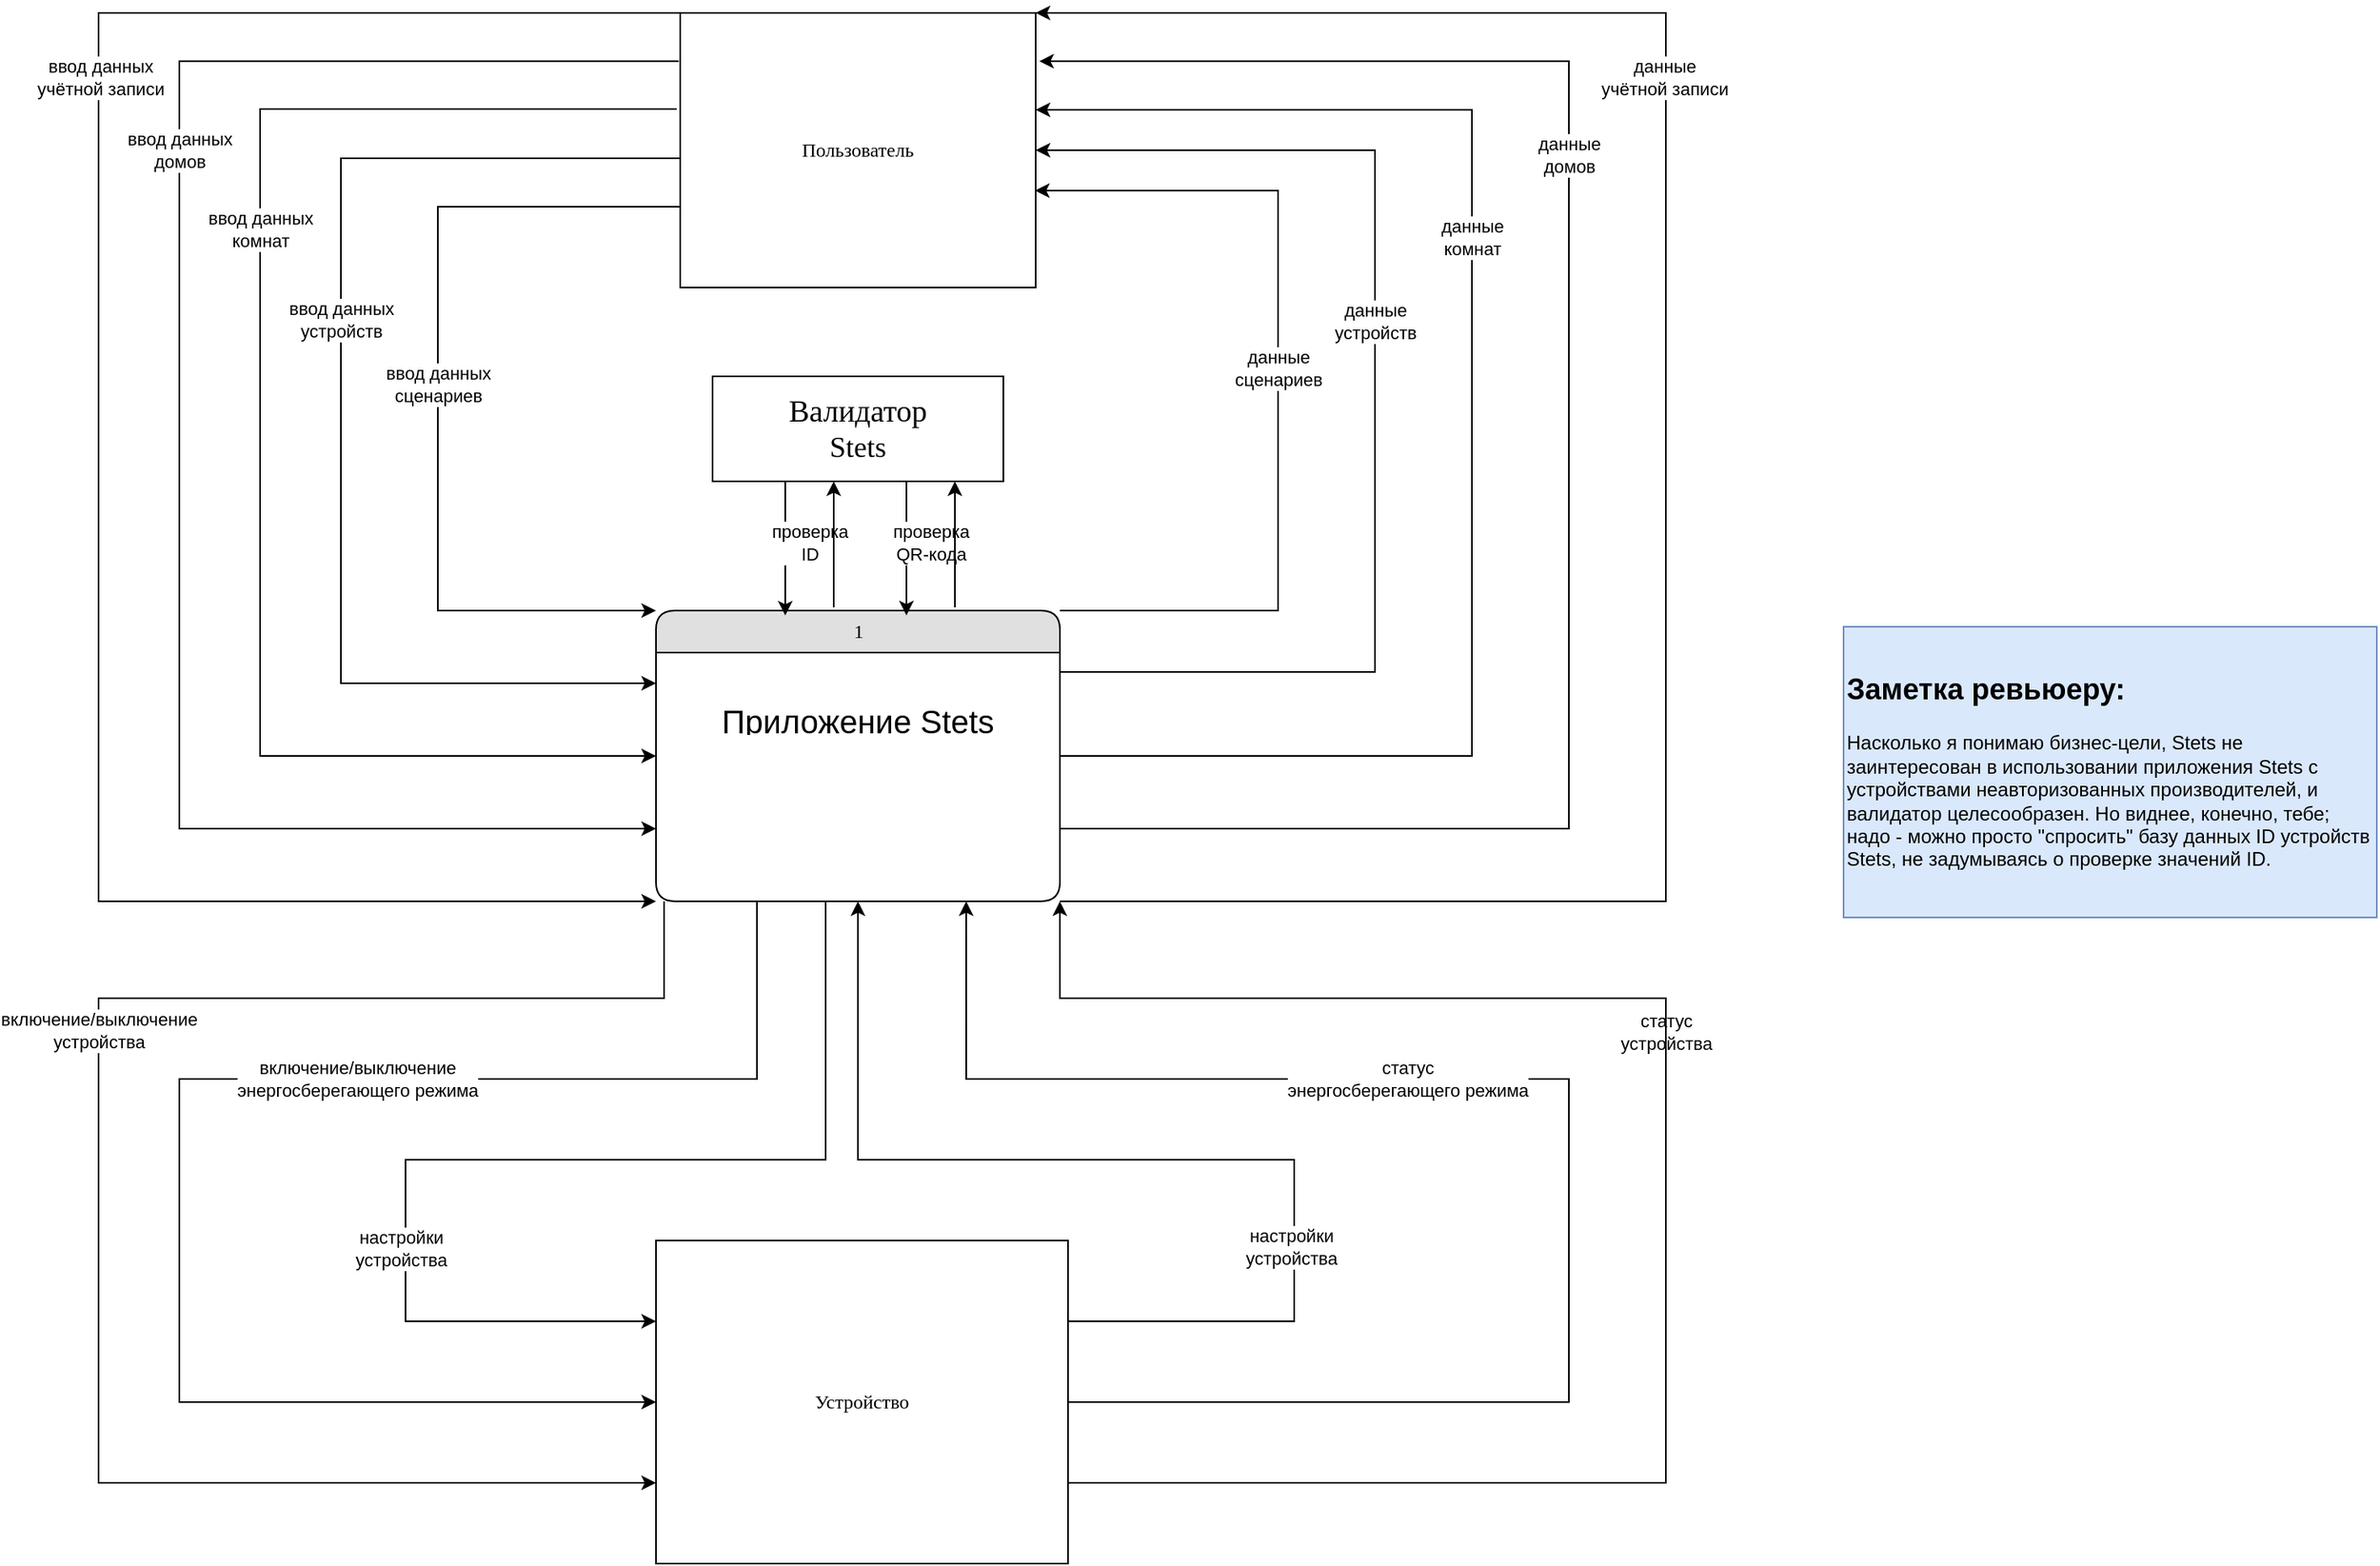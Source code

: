 <mxfile version="23.1.2" type="google" pages="2">
  <diagram id="0CVHUC9_wPBtrOW08LYw" name="Контекстная">
    <mxGraphModel grid="1" page="1" gridSize="10" guides="1" tooltips="1" connect="1" arrows="1" fold="1" pageScale="1" pageWidth="850" pageHeight="1100" math="0" shadow="0">
      <root>
        <mxCell id="0" />
        <mxCell id="1" parent="0" />
        <mxCell id="SRl3yNJ9esVtyzjWTm7T-15" style="edgeStyle=orthogonalEdgeStyle;rounded=0;orthogonalLoop=1;jettySize=auto;html=1;entryX=0;entryY=0.75;entryDx=0;entryDy=0;exitX=1;exitY=0.5;exitDx=0;exitDy=0;" edge="1" parent="1" source="X4G-XIM1HQJ5QR5ncovR-8">
          <mxGeometry relative="1" as="geometry">
            <mxPoint x="481.97" y="80" as="sourcePoint" />
            <mxPoint x="506.97" y="-290" as="targetPoint" />
            <Array as="points">
              <mxPoint x="880" y="20" />
              <mxPoint x="880" y="-180" />
              <mxPoint x="507" y="-180" />
            </Array>
          </mxGeometry>
        </mxCell>
        <mxCell id="SRl3yNJ9esVtyzjWTm7T-16" value="&lt;div&gt;статус&lt;/div&gt;&lt;div&gt;устройства&lt;br&gt;&lt;/div&gt;" style="edgeLabel;html=1;align=center;verticalAlign=middle;resizable=0;points=[];" connectable="0" vertex="1" parent="SRl3yNJ9esVtyzjWTm7T-15">
          <mxGeometry x="-0.165" y="2" relative="1" as="geometry">
            <mxPoint x="62" y="-125" as="offset" />
          </mxGeometry>
        </mxCell>
        <mxCell id="SRl3yNJ9esVtyzjWTm7T-17" style="edgeStyle=orthogonalEdgeStyle;rounded=0;orthogonalLoop=1;jettySize=auto;html=1;exitX=1;exitY=0.75;exitDx=0;exitDy=0;entryX=0;entryY=0.25;entryDx=0;entryDy=0;" edge="1" parent="1" source="X4G-XIM1HQJ5QR5ncovR-8">
          <mxGeometry relative="1" as="geometry">
            <mxPoint x="501.97" y="-30" as="sourcePoint" />
            <mxPoint x="564.97" y="-290" as="targetPoint" />
            <Array as="points">
              <mxPoint x="940" y="70" />
              <mxPoint x="940" y="-230" />
              <mxPoint x="565" y="-230" />
            </Array>
          </mxGeometry>
        </mxCell>
        <mxCell id="SRl3yNJ9esVtyzjWTm7T-18" value="&lt;div&gt;статус&lt;/div&gt;&lt;div&gt;энергосберегающего режима&lt;br&gt;&lt;/div&gt;" style="edgeLabel;html=1;align=center;verticalAlign=middle;resizable=0;points=[];" connectable="0" vertex="1" parent="SRl3yNJ9esVtyzjWTm7T-17">
          <mxGeometry x="0.41" relative="1" as="geometry">
            <mxPoint x="-51" y="50" as="offset" />
          </mxGeometry>
        </mxCell>
        <mxCell id="SRl3yNJ9esVtyzjWTm7T-11" style="edgeStyle=orthogonalEdgeStyle;rounded=0;orthogonalLoop=1;jettySize=auto;html=1;entryX=0;entryY=0.75;entryDx=0;entryDy=0;" edge="1" parent="1" target="X4G-XIM1HQJ5QR5ncovR-8">
          <mxGeometry relative="1" as="geometry">
            <mxPoint x="320" y="-290" as="sourcePoint" />
            <mxPoint x="295" y="80" as="targetPoint" />
            <Array as="points">
              <mxPoint x="320" y="-230" />
              <mxPoint x="-30" y="-230" />
              <mxPoint x="-30" y="70" />
            </Array>
          </mxGeometry>
        </mxCell>
        <mxCell id="SRl3yNJ9esVtyzjWTm7T-12" value="&lt;div&gt;включение/выключение&lt;/div&gt;&lt;div&gt;устройства&lt;br&gt;&lt;/div&gt;" style="edgeLabel;html=1;align=center;verticalAlign=middle;resizable=0;points=[];" connectable="0" vertex="1" parent="SRl3yNJ9esVtyzjWTm7T-11">
          <mxGeometry x="-0.165" y="2" relative="1" as="geometry">
            <mxPoint x="-2" y="-11" as="offset" />
          </mxGeometry>
        </mxCell>
        <mxCell id="SRl3yNJ9esVtyzjWTm7T-13" style="edgeStyle=orthogonalEdgeStyle;rounded=0;orthogonalLoop=1;jettySize=auto;html=1;exitX=0.25;exitY=1;exitDx=0;exitDy=0;entryX=0;entryY=0.5;entryDx=0;entryDy=0;" edge="1" parent="1" source="X4G-XIM1HQJ5QR5ncovR-1" target="X4G-XIM1HQJ5QR5ncovR-8">
          <mxGeometry relative="1" as="geometry">
            <Array as="points">
              <mxPoint x="377" y="-180" />
              <mxPoint x="20" y="-180" />
              <mxPoint x="20" y="20" />
            </Array>
          </mxGeometry>
        </mxCell>
        <mxCell id="SRl3yNJ9esVtyzjWTm7T-14" value="&lt;div&gt;включение/выключение&lt;/div&gt;&lt;div&gt;энергосберегающего режима&lt;br&gt;&lt;/div&gt;" style="edgeLabel;html=1;align=center;verticalAlign=middle;resizable=0;points=[];" connectable="0" vertex="1" parent="SRl3yNJ9esVtyzjWTm7T-13">
          <mxGeometry x="0.41" relative="1" as="geometry">
            <mxPoint x="99" y="-200" as="offset" />
          </mxGeometry>
        </mxCell>
        <mxCell id="SRl3yNJ9esVtyzjWTm7T-19" style="edgeStyle=orthogonalEdgeStyle;rounded=0;orthogonalLoop=1;jettySize=auto;html=1;entryX=0;entryY=0.25;entryDx=0;entryDy=0;" edge="1" parent="1" target="X4G-XIM1HQJ5QR5ncovR-8">
          <mxGeometry relative="1" as="geometry">
            <mxPoint x="420" y="-290" as="sourcePoint" />
            <Array as="points">
              <mxPoint x="420" y="-290" />
              <mxPoint x="420" y="-130" />
              <mxPoint x="160" y="-130" />
              <mxPoint x="160" y="-30" />
            </Array>
          </mxGeometry>
        </mxCell>
        <mxCell id="SRl3yNJ9esVtyzjWTm7T-20" value="&lt;div&gt;настройки&lt;/div&gt;&lt;div&gt;устройства&lt;br&gt;&lt;/div&gt;" style="edgeLabel;html=1;align=center;verticalAlign=middle;resizable=0;points=[];" connectable="0" vertex="1" parent="SRl3yNJ9esVtyzjWTm7T-19">
          <mxGeometry x="0.406" y="-3" relative="1" as="geometry">
            <mxPoint as="offset" />
          </mxGeometry>
        </mxCell>
        <mxCell id="SRl3yNJ9esVtyzjWTm7T-21" style="edgeStyle=orthogonalEdgeStyle;rounded=0;orthogonalLoop=1;jettySize=auto;html=1;exitX=1;exitY=0.25;exitDx=0;exitDy=0;entryX=0.5;entryY=1;entryDx=0;entryDy=0;" edge="1" parent="1" source="X4G-XIM1HQJ5QR5ncovR-8" target="X4G-XIM1HQJ5QR5ncovR-1">
          <mxGeometry relative="1" as="geometry">
            <Array as="points">
              <mxPoint x="710" y="-30" />
              <mxPoint x="710" y="-130" />
              <mxPoint x="440" y="-130" />
            </Array>
          </mxGeometry>
        </mxCell>
        <mxCell id="X4G-XIM1HQJ5QR5ncovR-1" value="1" style="swimlane;html=1;fontStyle=0;childLayout=stackLayout;horizontal=1;startSize=26;fillColor=#e0e0e0;horizontalStack=0;resizeParent=1;resizeLast=0;collapsible=1;marginBottom=0;swimlaneFillColor=#ffffff;align=center;rounded=1;shadow=0;comic=0;labelBackgroundColor=none;strokeWidth=1;fontFamily=Verdana;fontSize=12" vertex="1" parent="1">
          <mxGeometry x="315" y="-470" width="250" height="180" as="geometry" />
        </mxCell>
        <mxCell id="X4G-XIM1HQJ5QR5ncovR-2" value="&lt;div style=&quot;font-size: 18px;&quot;&gt;&lt;font style=&quot;font-size: 18px;&quot;&gt;&lt;br&gt;&lt;/font&gt;&lt;/div&gt;&lt;div style=&quot;font-size: 18px;&quot;&gt;&lt;font style=&quot;font-size: 18px;&quot;&gt;&lt;br&gt;&lt;/font&gt;&lt;/div&gt;&lt;div style=&quot;font-size: 18px;&quot;&gt;&lt;font style=&quot;font-size: 18px;&quot;&gt;Приложение Stets&lt;/font&gt;&lt;/div&gt;" style="text;html=1;strokeColor=none;fillColor=none;spacingLeft=4;spacingRight=4;whiteSpace=wrap;overflow=hidden;rotatable=0;points=[[0,0.5],[1,0.5]];portConstraint=eastwest;align=center;" vertex="1" parent="X4G-XIM1HQJ5QR5ncovR-1">
          <mxGeometry y="26" width="250" height="24" as="geometry" />
        </mxCell>
        <mxCell id="X4G-XIM1HQJ5QR5ncovR-13" value="&lt;div style=&quot;font-size: 13px;&quot;&gt;&lt;font style=&quot;font-size: 20px;&quot;&gt;Приложение Stets&lt;/font&gt;&lt;/div&gt;" style="text;html=1;strokeColor=none;fillColor=none;spacingLeft=4;spacingRight=4;whiteSpace=wrap;overflow=hidden;rotatable=0;points=[[0,0.5],[1,0.5]];portConstraint=eastwest;align=center;" vertex="1" parent="X4G-XIM1HQJ5QR5ncovR-1">
          <mxGeometry y="50" width="250" height="24" as="geometry" />
        </mxCell>
        <mxCell id="X4G-XIM1HQJ5QR5ncovR-3" style="edgeStyle=orthogonalEdgeStyle;rounded=0;orthogonalLoop=1;jettySize=auto;html=1;exitX=0;exitY=0;exitDx=0;exitDy=0;entryX=0;entryY=1;entryDx=0;entryDy=0;" edge="1" parent="1" source="X4G-XIM1HQJ5QR5ncovR-7" target="X4G-XIM1HQJ5QR5ncovR-1">
          <mxGeometry relative="1" as="geometry">
            <Array as="points">
              <mxPoint x="-30" y="-840" />
              <mxPoint x="-30" y="-290" />
            </Array>
          </mxGeometry>
        </mxCell>
        <mxCell id="X4G-XIM1HQJ5QR5ncovR-4" value="&lt;div&gt;ввод данных&lt;/div&gt;&lt;div&gt;учётной записи&lt;br&gt;&lt;/div&gt;" style="edgeLabel;html=1;align=center;verticalAlign=middle;resizable=0;points=[];" connectable="0" vertex="1" parent="X4G-XIM1HQJ5QR5ncovR-3">
          <mxGeometry x="0.098" y="1" relative="1" as="geometry">
            <mxPoint y="-289" as="offset" />
          </mxGeometry>
        </mxCell>
        <mxCell id="X4G-XIM1HQJ5QR5ncovR-5" style="edgeStyle=orthogonalEdgeStyle;rounded=0;orthogonalLoop=1;jettySize=auto;html=1;exitX=-0.004;exitY=0.176;exitDx=0;exitDy=0;entryX=0;entryY=0.75;entryDx=0;entryDy=0;exitPerimeter=0;" edge="1" parent="1" source="X4G-XIM1HQJ5QR5ncovR-7" target="X4G-XIM1HQJ5QR5ncovR-1">
          <mxGeometry relative="1" as="geometry">
            <mxPoint x="315" y="-320" as="targetPoint" />
            <Array as="points">
              <mxPoint x="20" y="-810" />
              <mxPoint x="20" y="-335" />
            </Array>
          </mxGeometry>
        </mxCell>
        <mxCell id="X4G-XIM1HQJ5QR5ncovR-6" value="&lt;div&gt;ввод данных&lt;/div&gt;&lt;div&gt;домов&lt;br&gt;&lt;/div&gt;" style="edgeLabel;html=1;align=center;verticalAlign=middle;resizable=0;points=[];" connectable="0" vertex="1" parent="X4G-XIM1HQJ5QR5ncovR-5">
          <mxGeometry x="0.161" y="-1" relative="1" as="geometry">
            <mxPoint x="1" y="-263" as="offset" />
          </mxGeometry>
        </mxCell>
        <mxCell id="X4G-XIM1HQJ5QR5ncovR-7" value="Пользователь" style="whiteSpace=wrap;html=1;rounded=0;shadow=0;comic=0;labelBackgroundColor=none;strokeWidth=1;fontFamily=Verdana;fontSize=12;align=center;" vertex="1" parent="1">
          <mxGeometry x="330" y="-840" width="220" height="170" as="geometry" />
        </mxCell>
        <mxCell id="X4G-XIM1HQJ5QR5ncovR-8" value="Устройство" style="whiteSpace=wrap;html=1;rounded=0;shadow=0;comic=0;labelBackgroundColor=none;strokeWidth=1;fontFamily=Verdana;fontSize=12;align=center;" vertex="1" parent="1">
          <mxGeometry x="315" y="-80" width="255" height="200" as="geometry" />
        </mxCell>
        <mxCell id="X4G-XIM1HQJ5QR5ncovR-9" style="edgeStyle=orthogonalEdgeStyle;rounded=0;orthogonalLoop=1;jettySize=auto;html=1;exitX=-0.01;exitY=0.35;exitDx=0;exitDy=0;exitPerimeter=0;entryX=0;entryY=0.5;entryDx=0;entryDy=0;" edge="1" parent="1" source="X4G-XIM1HQJ5QR5ncovR-7" target="X4G-XIM1HQJ5QR5ncovR-1">
          <mxGeometry relative="1" as="geometry">
            <mxPoint x="410" y="-760" as="sourcePoint" />
            <mxPoint x="315" y="-340" as="targetPoint" />
            <Array as="points">
              <mxPoint x="70" y="-781" />
              <mxPoint x="70" y="-380" />
            </Array>
          </mxGeometry>
        </mxCell>
        <mxCell id="X4G-XIM1HQJ5QR5ncovR-10" value="&lt;div&gt;ввод данных&lt;/div&gt;&lt;div&gt;комнат&lt;br&gt;&lt;/div&gt;" style="edgeLabel;html=1;align=center;verticalAlign=middle;resizable=0;points=[];" connectable="0" vertex="1" parent="X4G-XIM1HQJ5QR5ncovR-9">
          <mxGeometry x="0.161" y="-1" relative="1" as="geometry">
            <mxPoint x="1" y="-192" as="offset" />
          </mxGeometry>
        </mxCell>
        <mxCell id="X4G-XIM1HQJ5QR5ncovR-11" style="edgeStyle=orthogonalEdgeStyle;rounded=0;orthogonalLoop=1;jettySize=auto;html=1;exitX=0;exitY=0.5;exitDx=0;exitDy=0;entryX=0;entryY=0.25;entryDx=0;entryDy=0;" edge="1" parent="1" source="X4G-XIM1HQJ5QR5ncovR-7" target="X4G-XIM1HQJ5QR5ncovR-1">
          <mxGeometry relative="1" as="geometry">
            <mxPoint x="370" y="-763" as="sourcePoint" />
            <mxPoint x="330" y="-340" as="targetPoint" />
            <Array as="points">
              <mxPoint x="330" y="-750" />
              <mxPoint x="120" y="-750" />
              <mxPoint x="120" y="-425" />
            </Array>
          </mxGeometry>
        </mxCell>
        <mxCell id="X4G-XIM1HQJ5QR5ncovR-12" value="&lt;div&gt;ввод данных&lt;/div&gt;&lt;div&gt;устройств&lt;br&gt;&lt;/div&gt;" style="edgeLabel;html=1;align=center;verticalAlign=middle;resizable=0;points=[];" connectable="0" vertex="1" parent="X4G-XIM1HQJ5QR5ncovR-11">
          <mxGeometry x="0.161" y="-1" relative="1" as="geometry">
            <mxPoint x="1" y="-112" as="offset" />
          </mxGeometry>
        </mxCell>
        <mxCell id="WdQzHKw-1y4vPnhOfMGc-1" style="edgeStyle=orthogonalEdgeStyle;rounded=0;orthogonalLoop=1;jettySize=auto;html=1;exitX=-0.001;exitY=0.706;exitDx=0;exitDy=0;entryX=0;entryY=0;entryDx=0;entryDy=0;exitPerimeter=0;" edge="1" parent="1" source="X4G-XIM1HQJ5QR5ncovR-7" target="X4G-XIM1HQJ5QR5ncovR-1">
          <mxGeometry relative="1" as="geometry">
            <mxPoint x="319.97" y="-712.53" as="sourcePoint" />
            <mxPoint x="304.97" y="-470.03" as="targetPoint" />
            <Array as="points">
              <mxPoint x="180" y="-720" />
              <mxPoint x="180" y="-470" />
            </Array>
          </mxGeometry>
        </mxCell>
        <mxCell id="WdQzHKw-1y4vPnhOfMGc-2" value="&lt;div&gt;ввод данных&lt;/div&gt;&lt;div&gt;сценариев&lt;br&gt;&lt;/div&gt;" style="edgeLabel;html=1;align=center;verticalAlign=middle;resizable=0;points=[];" connectable="0" vertex="1" parent="WdQzHKw-1y4vPnhOfMGc-1">
          <mxGeometry x="0.161" y="-1" relative="1" as="geometry">
            <mxPoint x="1" y="-51" as="offset" />
          </mxGeometry>
        </mxCell>
        <mxCell id="SRl3yNJ9esVtyzjWTm7T-1" style="edgeStyle=orthogonalEdgeStyle;rounded=0;orthogonalLoop=1;jettySize=auto;html=1;exitX=1;exitY=1;exitDx=0;exitDy=0;entryX=1;entryY=0;entryDx=0;entryDy=0;" edge="1" parent="1" source="X4G-XIM1HQJ5QR5ncovR-1" target="X4G-XIM1HQJ5QR5ncovR-7">
          <mxGeometry relative="1" as="geometry">
            <Array as="points">
              <mxPoint x="940" y="-290" />
              <mxPoint x="940" y="-840" />
            </Array>
            <mxPoint x="1015" y="-280" as="sourcePoint" />
            <mxPoint x="1030" y="-830" as="targetPoint" />
          </mxGeometry>
        </mxCell>
        <mxCell id="SRl3yNJ9esVtyzjWTm7T-2" value="&lt;div&gt;данные&lt;br&gt;&lt;/div&gt;&lt;div&gt;учётной записи&lt;br&gt;&lt;/div&gt;" style="edgeLabel;html=1;align=center;verticalAlign=middle;resizable=0;points=[];" connectable="0" vertex="1" parent="SRl3yNJ9esVtyzjWTm7T-1">
          <mxGeometry x="0.098" y="1" relative="1" as="geometry">
            <mxPoint y="-163" as="offset" />
          </mxGeometry>
        </mxCell>
        <mxCell id="SRl3yNJ9esVtyzjWTm7T-3" style="edgeStyle=orthogonalEdgeStyle;rounded=0;orthogonalLoop=1;jettySize=auto;html=1;exitX=1;exitY=0.75;exitDx=0;exitDy=0;entryX=1.01;entryY=0.176;entryDx=0;entryDy=0;entryPerimeter=0;" edge="1" parent="1" source="X4G-XIM1HQJ5QR5ncovR-1" target="X4G-XIM1HQJ5QR5ncovR-7">
          <mxGeometry relative="1" as="geometry">
            <mxPoint x="1029" y="-800" as="targetPoint" />
            <Array as="points">
              <mxPoint x="880" y="-335" />
              <mxPoint x="880" y="-810" />
            </Array>
            <mxPoint x="1015" y="-325" as="sourcePoint" />
          </mxGeometry>
        </mxCell>
        <mxCell id="SRl3yNJ9esVtyzjWTm7T-4" value="&lt;div&gt;данные&lt;/div&gt;&lt;div&gt;домов&lt;br&gt;&lt;/div&gt;" style="edgeLabel;html=1;align=center;verticalAlign=middle;resizable=0;points=[];" connectable="0" vertex="1" parent="SRl3yNJ9esVtyzjWTm7T-3">
          <mxGeometry x="0.161" y="-1" relative="1" as="geometry">
            <mxPoint x="-1" y="-83" as="offset" />
          </mxGeometry>
        </mxCell>
        <mxCell id="SRl3yNJ9esVtyzjWTm7T-5" style="edgeStyle=orthogonalEdgeStyle;rounded=0;orthogonalLoop=1;jettySize=auto;html=1;exitX=1;exitY=0.5;exitDx=0;exitDy=0;" edge="1" parent="1" source="X4G-XIM1HQJ5QR5ncovR-1">
          <mxGeometry relative="1" as="geometry">
            <mxPoint x="1015" y="-370" as="sourcePoint" />
            <mxPoint x="550" y="-780" as="targetPoint" />
            <Array as="points">
              <mxPoint x="820" y="-380" />
              <mxPoint x="820" y="-780" />
            </Array>
          </mxGeometry>
        </mxCell>
        <mxCell id="SRl3yNJ9esVtyzjWTm7T-6" value="&lt;div&gt;данные&lt;/div&gt;&lt;div&gt;комнат&lt;br&gt;&lt;/div&gt;" style="edgeLabel;html=1;align=center;verticalAlign=middle;resizable=0;points=[];" connectable="0" vertex="1" parent="SRl3yNJ9esVtyzjWTm7T-5">
          <mxGeometry x="0.161" y="-1" relative="1" as="geometry">
            <mxPoint x="-1" y="-39" as="offset" />
          </mxGeometry>
        </mxCell>
        <mxCell id="SRl3yNJ9esVtyzjWTm7T-7" style="edgeStyle=orthogonalEdgeStyle;rounded=0;orthogonalLoop=1;jettySize=auto;html=1;exitX=1;exitY=0.5;exitDx=0;exitDy=0;entryX=1;entryY=0.5;entryDx=0;entryDy=0;" edge="1" parent="1" source="X4G-XIM1HQJ5QR5ncovR-2" target="X4G-XIM1HQJ5QR5ncovR-7">
          <mxGeometry relative="1" as="geometry">
            <mxPoint x="1015" y="-415" as="sourcePoint" />
            <mxPoint x="1030" y="-745" as="targetPoint" />
            <Array as="points">
              <mxPoint x="760" y="-432" />
              <mxPoint x="760" y="-755" />
            </Array>
          </mxGeometry>
        </mxCell>
        <mxCell id="SRl3yNJ9esVtyzjWTm7T-8" value="&lt;div&gt;данные&lt;/div&gt;&lt;div&gt;устройств&lt;br&gt;&lt;/div&gt;" style="edgeLabel;html=1;align=center;verticalAlign=middle;resizable=0;points=[];" connectable="0" vertex="1" parent="SRl3yNJ9esVtyzjWTm7T-7">
          <mxGeometry x="0.161" y="-1" relative="1" as="geometry">
            <mxPoint x="-1" y="10" as="offset" />
          </mxGeometry>
        </mxCell>
        <mxCell id="SRl3yNJ9esVtyzjWTm7T-9" style="edgeStyle=orthogonalEdgeStyle;rounded=0;orthogonalLoop=1;jettySize=auto;html=1;exitX=1;exitY=0;exitDx=0;exitDy=0;entryX=0.998;entryY=0.647;entryDx=0;entryDy=0;entryPerimeter=0;" edge="1" parent="1" source="X4G-XIM1HQJ5QR5ncovR-1" target="X4G-XIM1HQJ5QR5ncovR-7">
          <mxGeometry relative="1" as="geometry">
            <mxPoint x="1015" y="-460" as="sourcePoint" />
            <mxPoint x="1030" y="-710" as="targetPoint" />
            <Array as="points">
              <mxPoint x="700" y="-470" />
              <mxPoint x="700" y="-730" />
            </Array>
          </mxGeometry>
        </mxCell>
        <mxCell id="SRl3yNJ9esVtyzjWTm7T-10" value="&lt;div&gt;данные&lt;/div&gt;&lt;div&gt;сценариев&lt;br&gt;&lt;/div&gt;" style="edgeLabel;html=1;align=center;verticalAlign=middle;resizable=0;points=[];" connectable="0" vertex="1" parent="SRl3yNJ9esVtyzjWTm7T-9">
          <mxGeometry x="0.161" y="-1" relative="1" as="geometry">
            <mxPoint x="-1" y="31" as="offset" />
          </mxGeometry>
        </mxCell>
        <mxCell id="SRl3yNJ9esVtyzjWTm7T-22" value="&lt;div&gt;настройки&lt;/div&gt;&lt;div&gt;устройства&lt;br&gt;&lt;/div&gt;" style="edgeLabel;html=1;align=center;verticalAlign=middle;resizable=0;points=[];" connectable="0" vertex="1" parent="1">
          <mxGeometry x="709.999" y="-70.002" as="geometry">
            <mxPoint x="-2" y="-6" as="offset" />
          </mxGeometry>
        </mxCell>
        <mxCell id="GY3jRIJ1PhBBAD6Ow3jt-1" value="&lt;div style=&quot;font-size: 19px;&quot;&gt;&lt;font style=&quot;font-size: 19px;&quot;&gt;Валидатор&lt;/font&gt;&lt;/div&gt;&lt;div style=&quot;font-size: 18px;&quot;&gt;Stets&lt;br&gt;&lt;/div&gt;" style="whiteSpace=wrap;html=1;rounded=0;shadow=0;comic=0;labelBackgroundColor=none;strokeWidth=1;fontFamily=Verdana;fontSize=12;align=center;" vertex="1" parent="1">
          <mxGeometry x="350" y="-615" width="180" height="65" as="geometry" />
        </mxCell>
        <mxCell id="GY3jRIJ1PhBBAD6Ow3jt-2" style="edgeStyle=orthogonalEdgeStyle;rounded=0;orthogonalLoop=1;jettySize=auto;html=1;exitX=0.25;exitY=1;exitDx=0;exitDy=0;entryX=0.32;entryY=0.017;entryDx=0;entryDy=0;entryPerimeter=0;" edge="1" parent="1" source="GY3jRIJ1PhBBAD6Ow3jt-1" target="X4G-XIM1HQJ5QR5ncovR-1">
          <mxGeometry relative="1" as="geometry" />
        </mxCell>
        <mxCell id="GY3jRIJ1PhBBAD6Ow3jt-4" value="&lt;div&gt;проверка&lt;/div&gt;&lt;div&gt;ID&lt;br&gt;&lt;/div&gt;" style="edgeLabel;html=1;align=center;verticalAlign=middle;resizable=0;points=[];" connectable="0" vertex="1" parent="GY3jRIJ1PhBBAD6Ow3jt-2">
          <mxGeometry x="-0.085" y="2" relative="1" as="geometry">
            <mxPoint x="13" as="offset" />
          </mxGeometry>
        </mxCell>
        <mxCell id="GY3jRIJ1PhBBAD6Ow3jt-3" style="edgeStyle=orthogonalEdgeStyle;rounded=0;orthogonalLoop=1;jettySize=auto;html=1;exitX=0.68;exitY=-0.011;exitDx=0;exitDy=0;entryX=0.75;entryY=1;entryDx=0;entryDy=0;exitPerimeter=0;" edge="1" parent="1">
          <mxGeometry relative="1" as="geometry">
            <mxPoint x="425" y="-471.98" as="sourcePoint" />
            <mxPoint x="425" y="-550" as="targetPoint" />
          </mxGeometry>
        </mxCell>
        <mxCell id="GY3jRIJ1PhBBAD6Ow3jt-5" style="edgeStyle=orthogonalEdgeStyle;rounded=0;orthogonalLoop=1;jettySize=auto;html=1;exitX=0.25;exitY=1;exitDx=0;exitDy=0;entryX=0.32;entryY=0.017;entryDx=0;entryDy=0;entryPerimeter=0;" edge="1" parent="1">
          <mxGeometry relative="1" as="geometry">
            <mxPoint x="470" y="-550" as="sourcePoint" />
            <mxPoint x="470" y="-467" as="targetPoint" />
          </mxGeometry>
        </mxCell>
        <mxCell id="GY3jRIJ1PhBBAD6Ow3jt-6" value="&lt;div&gt;проверка&lt;/div&gt;&lt;div&gt;QR-кода&lt;br&gt;&lt;/div&gt;" style="edgeLabel;html=1;align=center;verticalAlign=middle;resizable=0;points=[];" connectable="0" vertex="1" parent="GY3jRIJ1PhBBAD6Ow3jt-5">
          <mxGeometry x="-0.085" y="2" relative="1" as="geometry">
            <mxPoint x="13" as="offset" />
          </mxGeometry>
        </mxCell>
        <mxCell id="GY3jRIJ1PhBBAD6Ow3jt-7" style="edgeStyle=orthogonalEdgeStyle;rounded=0;orthogonalLoop=1;jettySize=auto;html=1;exitX=0.68;exitY=-0.011;exitDx=0;exitDy=0;entryX=0.75;entryY=1;entryDx=0;entryDy=0;exitPerimeter=0;" edge="1" parent="1">
          <mxGeometry relative="1" as="geometry">
            <mxPoint x="500" y="-471.98" as="sourcePoint" />
            <mxPoint x="500" y="-550" as="targetPoint" />
          </mxGeometry>
        </mxCell>
        <mxCell id="GY3jRIJ1PhBBAD6Ow3jt-8" value="&lt;div align=&quot;left&quot;&gt;&lt;b&gt;&lt;font style=&quot;font-size: 18px;&quot;&gt;Заметка ревьюеру:&lt;/font&gt;&lt;/b&gt;&lt;/div&gt;&lt;div align=&quot;left&quot;&gt;&lt;br&gt;&lt;/div&gt;&lt;div&gt;Насколько я понимаю бизнес-цели, Stets не заинтересован в использовании приложения Stets с устройствами неавторизованных производителей, и валидатор целесообразен. Но виднее, конечно, тебе; надо - можно просто &quot;спросить&quot; базу данных ID устройств Stets, не задумываясь о проверке значений ID.&lt;br&gt;&lt;/div&gt;" style="rounded=0;whiteSpace=wrap;html=1;align=left;fillColor=#dae8fc;strokeColor=#6c8ebf;" vertex="1" parent="1">
          <mxGeometry x="1050" y="-460" width="330" height="180" as="geometry" />
        </mxCell>
      </root>
    </mxGraphModel>
  </diagram>
  <diagram name="Логическая" id="52a04d89-c75d-2922-d76d-85b35f80e030">
    <mxGraphModel grid="1" page="1" gridSize="10" guides="1" tooltips="1" connect="1" arrows="1" fold="1" pageScale="1" pageWidth="1100" pageHeight="850" background="none" math="0" shadow="0">
      <root>
        <mxCell id="0" />
        <mxCell id="1" parent="0" />
        <mxCell id="tu-qLVaOEfP2ejfVvuDr-22" style="edgeStyle=orthogonalEdgeStyle;rounded=0;orthogonalLoop=1;jettySize=auto;html=1;exitX=0.25;exitY=0;exitDx=0;exitDy=0;entryX=0.25;entryY=1;entryDx=0;entryDy=0;startArrow=classic;startFill=1;" edge="1" parent="1">
          <mxGeometry relative="1" as="geometry">
            <mxPoint x="200" y="-360" as="sourcePoint" />
            <mxPoint x="200" y="-570" as="targetPoint" />
          </mxGeometry>
        </mxCell>
        <mxCell id="tu-qLVaOEfP2ejfVvuDr-23" value="&lt;div style=&quot;font-size: 10px;&quot;&gt;&lt;font style=&quot;font-size: 10px;&quot;&gt;Добавление/&lt;/font&gt;&lt;/div&gt;&lt;div style=&quot;font-size: 10px;&quot;&gt;&lt;font style=&quot;font-size: 10px;&quot;&gt;удаление&lt;/font&gt;&lt;/div&gt;&lt;div style=&quot;font-size: 10px;&quot;&gt;&lt;font style=&quot;font-size: 10px;&quot;&gt;дома&lt;font style=&quot;font-size: 10px;&quot;&gt;&lt;br&gt;&lt;/font&gt;&lt;/font&gt;&lt;/div&gt;" style="edgeLabel;html=1;align=center;verticalAlign=middle;resizable=0;points=[];" connectable="0" vertex="1" parent="tu-qLVaOEfP2ejfVvuDr-22">
          <mxGeometry x="-0.031" relative="1" as="geometry">
            <mxPoint y="-9" as="offset" />
          </mxGeometry>
        </mxCell>
        <mxCell id="tu-qLVaOEfP2ejfVvuDr-34" style="edgeStyle=orthogonalEdgeStyle;rounded=0;orthogonalLoop=1;jettySize=auto;html=1;exitX=1;exitY=1;exitDx=0;exitDy=0;entryX=0;entryY=0.5;entryDx=0;entryDy=0;startArrow=classic;startFill=1;strokeColor=#000099;" edge="1" parent="1" source="1fdf3b25b50cf41e-9" target="puwHmAleJgoVOVqw6h_F-2">
          <mxGeometry relative="1" as="geometry" />
        </mxCell>
        <mxCell id="tu-qLVaOEfP2ejfVvuDr-40" value="&lt;font color=&quot;#000099&quot;&gt;Дома&lt;/font&gt;" style="edgeLabel;html=1;align=center;verticalAlign=middle;resizable=0;points=[];" connectable="0" vertex="1" parent="tu-qLVaOEfP2ejfVvuDr-34">
          <mxGeometry x="0.677" relative="1" as="geometry">
            <mxPoint x="-1" y="-1" as="offset" />
          </mxGeometry>
        </mxCell>
        <mxCell id="tu-qLVaOEfP2ejfVvuDr-35" style="edgeStyle=orthogonalEdgeStyle;rounded=0;orthogonalLoop=1;jettySize=auto;html=1;exitX=0.5;exitY=1;exitDx=0;exitDy=0;entryX=0;entryY=0.5;entryDx=0;entryDy=0;startArrow=classic;startFill=1;" edge="1" parent="1" source="1fdf3b25b50cf41e-9" target="puwHmAleJgoVOVqw6h_F-5">
          <mxGeometry relative="1" as="geometry" />
        </mxCell>
        <mxCell id="tu-qLVaOEfP2ejfVvuDr-38" value="Устройства" style="edgeLabel;html=1;align=center;verticalAlign=middle;resizable=0;points=[];" connectable="0" vertex="1" parent="tu-qLVaOEfP2ejfVvuDr-35">
          <mxGeometry x="0.275" y="1" relative="1" as="geometry">
            <mxPoint x="-1" as="offset" />
          </mxGeometry>
        </mxCell>
        <mxCell id="tu-qLVaOEfP2ejfVvuDr-36" style="edgeStyle=orthogonalEdgeStyle;rounded=0;orthogonalLoop=1;jettySize=auto;html=1;exitX=0.25;exitY=1;exitDx=0;exitDy=0;entryX=0;entryY=0.5;entryDx=0;entryDy=0;startArrow=classic;startFill=1;strokeColor=#000099;" edge="1" parent="1" source="1fdf3b25b50cf41e-9" target="puwHmAleJgoVOVqw6h_F-4">
          <mxGeometry relative="1" as="geometry" />
        </mxCell>
        <mxCell id="tu-qLVaOEfP2ejfVvuDr-37" value="&lt;font color=&quot;#000099&quot;&gt;Сценарии&lt;/font&gt;" style="edgeLabel;html=1;align=center;verticalAlign=middle;resizable=0;points=[];" connectable="0" vertex="1" parent="tu-qLVaOEfP2ejfVvuDr-36">
          <mxGeometry x="0.214" y="-4" relative="1" as="geometry">
            <mxPoint x="29" y="-4" as="offset" />
          </mxGeometry>
        </mxCell>
        <mxCell id="1fdf3b25b50cf41e-9" value="1.2" style="swimlane;html=1;fontStyle=0;childLayout=stackLayout;horizontal=1;startSize=26;fillColor=#e0e0e0;horizontalStack=0;resizeParent=1;resizeLast=0;collapsible=1;marginBottom=0;swimlaneFillColor=#ffffff;align=center;rounded=1;shadow=0;comic=0;labelBackgroundColor=none;strokeWidth=1;fontFamily=Verdana;fontSize=12" vertex="1" parent="1">
          <mxGeometry x="170" y="-360" width="380" height="220" as="geometry" />
        </mxCell>
        <mxCell id="1fdf3b25b50cf41e-10" value="&lt;div&gt;&lt;font style=&quot;font-size: 23px;&quot;&gt;&lt;br&gt;&lt;/font&gt;&lt;/div&gt;&lt;div&gt;&lt;font style=&quot;font-size: 23px;&quot;&gt;&lt;br&gt;&lt;/font&gt;&lt;/div&gt;&lt;div&gt;&lt;font style=&quot;font-size: 23px;&quot;&gt;&lt;br&gt;&lt;/font&gt;&lt;/div&gt;&lt;div&gt;&lt;font style=&quot;font-size: 23px;&quot;&gt;Управлять домами&lt;/font&gt;&lt;/div&gt;" style="text;html=1;strokeColor=none;fillColor=none;spacingLeft=4;spacingRight=4;whiteSpace=wrap;overflow=hidden;rotatable=0;points=[[0,0.5],[1,0.5]];portConstraint=eastwest;align=center;" vertex="1" parent="1fdf3b25b50cf41e-9">
          <mxGeometry y="26" width="380" height="184" as="geometry" />
        </mxCell>
        <mxCell id="tu-qLVaOEfP2ejfVvuDr-50" style="edgeStyle=orthogonalEdgeStyle;rounded=0;orthogonalLoop=1;jettySize=auto;html=1;exitX=0.25;exitY=1;exitDx=0;exitDy=0;entryX=0.5;entryY=0;entryDx=0;entryDy=0;strokeColor=#0000CC;startArrow=classic;startFill=1;" edge="1" parent="1" source="1fdf3b25b50cf41e-13" target="puwHmAleJgoVOVqw6h_F-3">
          <mxGeometry relative="1" as="geometry">
            <mxPoint x="1045.471" y="100" as="targetPoint" />
          </mxGeometry>
        </mxCell>
        <mxCell id="_STGCQ2viigwvA8oCiFD-45" value="&lt;font color=&quot;#000099&quot;&gt;Комнаты&lt;/font&gt;" style="edgeLabel;html=1;align=center;verticalAlign=middle;resizable=0;points=[];" connectable="0" vertex="1" parent="tu-qLVaOEfP2ejfVvuDr-50">
          <mxGeometry x="-0.035" y="-3" relative="1" as="geometry">
            <mxPoint y="-1" as="offset" />
          </mxGeometry>
        </mxCell>
        <mxCell id="tu-qLVaOEfP2ejfVvuDr-55" style="edgeStyle=orthogonalEdgeStyle;rounded=0;orthogonalLoop=1;jettySize=auto;html=1;exitX=0.75;exitY=1;exitDx=0;exitDy=0;entryX=0.5;entryY=0;entryDx=0;entryDy=0;startArrow=classic;startFill=1;strokeColor=#000099;" edge="1" parent="1" source="1fdf3b25b50cf41e-13" target="puwHmAleJgoVOVqw6h_F-5">
          <mxGeometry relative="1" as="geometry">
            <Array as="points">
              <mxPoint x="1190" y="330" />
            </Array>
          </mxGeometry>
        </mxCell>
        <mxCell id="_STGCQ2viigwvA8oCiFD-30" value="&lt;font color=&quot;#000099&quot;&gt;Устройства&lt;/font&gt;" style="edgeLabel;html=1;align=center;verticalAlign=middle;resizable=0;points=[];" connectable="0" vertex="1" parent="tu-qLVaOEfP2ejfVvuDr-55">
          <mxGeometry x="-0.013" relative="1" as="geometry">
            <mxPoint x="-1" y="-1" as="offset" />
          </mxGeometry>
        </mxCell>
        <mxCell id="tu-qLVaOEfP2ejfVvuDr-59" style="edgeStyle=orthogonalEdgeStyle;rounded=0;orthogonalLoop=1;jettySize=auto;html=1;exitX=0.5;exitY=1;exitDx=0;exitDy=0;entryX=0;entryY=0.25;entryDx=0;entryDy=0;strokeColor=#000000;" edge="1" parent="1" source="1fdf3b25b50cf41e-13" target="puwHmAleJgoVOVqw6h_F-10">
          <mxGeometry relative="1" as="geometry" />
        </mxCell>
        <mxCell id="tu-qLVaOEfP2ejfVvuDr-60" value="Включение/выключение&lt;div&gt;всех устройств&lt;br&gt;&lt;/div&gt;" style="edgeLabel;html=1;align=center;verticalAlign=middle;resizable=0;points=[];" connectable="0" vertex="1" parent="tu-qLVaOEfP2ejfVvuDr-59">
          <mxGeometry x="-0.109" y="1" relative="1" as="geometry">
            <mxPoint x="-1" y="123" as="offset" />
          </mxGeometry>
        </mxCell>
        <mxCell id="1fdf3b25b50cf41e-13" value="1.3" style="swimlane;html=1;fontStyle=0;childLayout=stackLayout;horizontal=1;startSize=26;fillColor=#e0e0e0;horizontalStack=0;resizeParent=1;resizeLast=0;collapsible=1;marginBottom=0;swimlaneFillColor=#ffffff;align=center;rounded=1;shadow=0;comic=0;labelBackgroundColor=none;strokeWidth=1;fontFamily=Verdana;fontSize=12" vertex="1" parent="1">
          <mxGeometry x="920" y="-360" width="360" height="220" as="geometry" />
        </mxCell>
        <mxCell id="1fdf3b25b50cf41e-14" value="&lt;div&gt;&lt;font style=&quot;font-size: 23px;&quot;&gt;&lt;br&gt;&lt;/font&gt;&lt;/div&gt;&lt;div&gt;&lt;font style=&quot;font-size: 23px;&quot;&gt;&lt;br&gt;&lt;/font&gt;&lt;/div&gt;&lt;div&gt;&lt;font style=&quot;font-size: 23px;&quot;&gt;&lt;br&gt;&lt;/font&gt;&lt;/div&gt;&lt;div&gt;&lt;font style=&quot;font-size: 23px;&quot;&gt;Управлять комнатами&lt;/font&gt;&lt;/div&gt;" style="text;html=1;strokeColor=none;fillColor=none;spacingLeft=4;spacingRight=4;whiteSpace=wrap;overflow=hidden;rotatable=0;points=[[0,0.5],[1,0.5]];portConstraint=eastwest;align=center;" vertex="1" parent="1fdf3b25b50cf41e-13">
          <mxGeometry y="26" width="360" height="194" as="geometry" />
        </mxCell>
        <mxCell id="tu-qLVaOEfP2ejfVvuDr-20" style="edgeStyle=orthogonalEdgeStyle;rounded=0;orthogonalLoop=1;jettySize=auto;html=1;exitX=0.5;exitY=1;exitDx=0;exitDy=0;entryX=0;entryY=0.5;entryDx=0;entryDy=0;startArrow=classic;startFill=1;strokeColor=#000099;" edge="1" parent="1" source="1fdf3b25b50cf41e-17" target="puwHmAleJgoVOVqw6h_F-1">
          <mxGeometry relative="1" as="geometry" />
        </mxCell>
        <mxCell id="tu-qLVaOEfP2ejfVvuDr-21" value="учётная запись" style="edgeLabel;html=1;align=center;verticalAlign=middle;resizable=0;points=[];" connectable="0" vertex="1" parent="tu-qLVaOEfP2ejfVvuDr-20">
          <mxGeometry x="0.39" y="-3" relative="1" as="geometry">
            <mxPoint x="13" y="-40" as="offset" />
          </mxGeometry>
        </mxCell>
        <mxCell id="1fdf3b25b50cf41e-17" value="1.1" style="swimlane;html=1;fontStyle=0;childLayout=stackLayout;horizontal=1;startSize=26;fillColor=#e0e0e0;horizontalStack=0;resizeParent=1;resizeLast=0;collapsible=1;marginBottom=0;swimlaneFillColor=#ffffff;align=center;rounded=1;shadow=0;comic=0;labelBackgroundColor=none;strokeWidth=1;fontFamily=Verdana;fontSize=12" vertex="1" parent="1">
          <mxGeometry x="-250" y="-360" width="300" height="160" as="geometry" />
        </mxCell>
        <mxCell id="1fdf3b25b50cf41e-18" value="&lt;div&gt;&lt;font style=&quot;font-size: 21px;&quot;&gt;&lt;br&gt;&lt;/font&gt;&lt;/div&gt;&lt;div&gt;&lt;font style=&quot;font-size: 21px;&quot;&gt;&lt;br&gt;&lt;/font&gt;&lt;/div&gt;&lt;div&gt;&lt;font style=&quot;font-size: 21px;&quot;&gt;Управлять учётной записью&lt;/font&gt;&lt;/div&gt;" style="text;html=1;strokeColor=none;fillColor=none;spacingLeft=4;spacingRight=4;whiteSpace=wrap;overflow=hidden;rotatable=0;points=[[0,0.5],[1,0.5]];portConstraint=eastwest;align=center;" vertex="1" parent="1fdf3b25b50cf41e-17">
          <mxGeometry y="26" width="300" height="134" as="geometry" />
        </mxCell>
        <mxCell id="tu-qLVaOEfP2ejfVvuDr-57" style="edgeStyle=orthogonalEdgeStyle;rounded=0;orthogonalLoop=1;jettySize=auto;html=1;exitX=0.23;exitY=0.997;exitDx=0;exitDy=0;entryX=1;entryY=0.5;entryDx=0;entryDy=0;startArrow=classic;startFill=1;exitPerimeter=0;" edge="1" parent="1" source="1fdf3b25b50cf41e-20" target="puwHmAleJgoVOVqw6h_F-5">
          <mxGeometry relative="1" as="geometry" />
        </mxCell>
        <mxCell id="tu-qLVaOEfP2ejfVvuDr-70" style="edgeStyle=orthogonalEdgeStyle;rounded=0;orthogonalLoop=1;jettySize=auto;html=1;exitX=0.25;exitY=0;exitDx=0;exitDy=0;startArrow=classic;startFill=1;" edge="1" parent="1">
          <mxGeometry relative="1" as="geometry">
            <mxPoint x="1649" y="-130" as="targetPoint" />
            <mxPoint x="1649.071" y="-566.857" as="sourcePoint" />
          </mxGeometry>
        </mxCell>
        <mxCell id="tu-qLVaOEfP2ejfVvuDr-71" value="&lt;div&gt;Добавить&lt;/div&gt;&lt;div&gt;устройство&lt;/div&gt;&lt;div&gt;по QR-коду&lt;br&gt;&lt;/div&gt;" style="edgeLabel;html=1;align=center;verticalAlign=middle;resizable=0;points=[];" connectable="0" vertex="1" parent="tu-qLVaOEfP2ejfVvuDr-70">
          <mxGeometry x="0.02" y="-2" relative="1" as="geometry">
            <mxPoint x="3" y="-176" as="offset" />
          </mxGeometry>
        </mxCell>
        <mxCell id="1fdf3b25b50cf41e-19" value="1.4" style="swimlane;html=1;fontStyle=0;childLayout=stackLayout;horizontal=1;startSize=26;fillColor=#e0e0e0;horizontalStack=0;resizeParent=1;resizeLast=0;collapsible=1;marginBottom=0;swimlaneFillColor=#ffffff;align=center;rounded=1;shadow=0;comic=0;labelBackgroundColor=none;strokeWidth=1;fontFamily=Verdana;fontSize=12" vertex="1" parent="1">
          <mxGeometry x="1620" y="-130" width="350" height="210" as="geometry" />
        </mxCell>
        <mxCell id="1fdf3b25b50cf41e-20" value="&lt;font style=&quot;font-size: 23px;&quot;&gt;&lt;br&gt;&lt;/font&gt;&lt;div style=&quot;font-size: 23px;&quot;&gt;&lt;font style=&quot;font-size: 23px;&quot;&gt;&lt;br&gt;&lt;/font&gt;&lt;/div&gt;&lt;div style=&quot;font-size: 23px;&quot;&gt;&lt;font style=&quot;font-size: 23px;&quot;&gt;Управлять устройствами&lt;/font&gt;&lt;/div&gt;" style="text;html=1;strokeColor=none;fillColor=none;spacingLeft=4;spacingRight=4;whiteSpace=wrap;overflow=hidden;rotatable=0;points=[[0,0.5],[1,0.5]];portConstraint=eastwest;align=center;" vertex="1" parent="1fdf3b25b50cf41e-19">
          <mxGeometry y="26" width="350" height="184" as="geometry" />
        </mxCell>
        <mxCell id="_STGCQ2viigwvA8oCiFD-6" style="edgeStyle=orthogonalEdgeStyle;rounded=0;orthogonalLoop=1;jettySize=auto;html=1;exitX=0.25;exitY=0;exitDx=0;exitDy=0;startArrow=classic;startFill=1;" edge="1" parent="1">
          <mxGeometry relative="1" as="geometry">
            <mxPoint x="2280" y="-570" as="targetPoint" />
            <mxPoint x="2280.5" y="96.25" as="sourcePoint" />
            <Array as="points">
              <mxPoint x="2280.5" y="-315.75" />
              <mxPoint x="2280.5" y="-315.75" />
            </Array>
          </mxGeometry>
        </mxCell>
        <mxCell id="_STGCQ2viigwvA8oCiFD-7" value="&lt;div&gt;Создание/&lt;/div&gt;&lt;div&gt;удаление&lt;/div&gt;&lt;div&gt;сценария&lt;br&gt;&lt;/div&gt;" style="edgeLabel;html=1;align=center;verticalAlign=middle;resizable=0;points=[];" connectable="0" vertex="1" parent="_STGCQ2viigwvA8oCiFD-6">
          <mxGeometry x="0.126" y="1" relative="1" as="geometry">
            <mxPoint y="-217" as="offset" />
          </mxGeometry>
        </mxCell>
        <mxCell id="X-CQfcYFNUQZryaYUqI5-4" style="edgeStyle=orthogonalEdgeStyle;rounded=0;orthogonalLoop=1;jettySize=auto;html=1;exitX=0;exitY=0;exitDx=0;exitDy=0;entryX=1;entryY=0.5;entryDx=0;entryDy=0;" edge="1" parent="1" source="1fdf3b25b50cf41e-21" target="1fdf3b25b50cf41e-20">
          <mxGeometry relative="1" as="geometry" />
        </mxCell>
        <mxCell id="X-CQfcYFNUQZryaYUqI5-5" value="Статус устройства" style="edgeLabel;html=1;align=center;verticalAlign=middle;resizable=0;points=[];" connectable="0" vertex="1" parent="X-CQfcYFNUQZryaYUqI5-4">
          <mxGeometry x="0.515" y="-2" relative="1" as="geometry">
            <mxPoint x="52" y="2" as="offset" />
          </mxGeometry>
        </mxCell>
        <mxCell id="1fdf3b25b50cf41e-21" value="1.5" style="swimlane;html=1;fontStyle=0;childLayout=stackLayout;horizontal=1;startSize=26;fillColor=#e0e0e0;horizontalStack=0;resizeParent=1;resizeLast=0;collapsible=1;marginBottom=0;swimlaneFillColor=#ffffff;align=center;rounded=1;shadow=0;comic=0;labelBackgroundColor=none;strokeWidth=1;fontFamily=Verdana;fontSize=12" vertex="1" parent="1">
          <mxGeometry x="2220" y="100" width="520" height="270" as="geometry" />
        </mxCell>
        <mxCell id="1fdf3b25b50cf41e-22" value="&lt;div&gt;&lt;font style=&quot;font-size: 24px;&quot;&gt;&lt;br&gt;&lt;/font&gt;&lt;/div&gt;&lt;div&gt;&lt;font style=&quot;font-size: 24px;&quot;&gt;&lt;br&gt;&lt;/font&gt;&lt;/div&gt;&lt;div&gt;&lt;font style=&quot;font-size: 24px;&quot;&gt;&lt;br&gt;&lt;/font&gt;&lt;/div&gt;&lt;div&gt;&lt;font style=&quot;font-size: 24px;&quot;&gt;Управлять сценариями&lt;br&gt;&lt;/font&gt;&lt;/div&gt;" style="text;html=1;strokeColor=none;fillColor=none;spacingLeft=4;spacingRight=4;whiteSpace=wrap;overflow=hidden;rotatable=0;points=[[0,0.5],[1,0.5]];portConstraint=eastwest;align=center;" vertex="1" parent="1fdf3b25b50cf41e-21">
          <mxGeometry y="26" width="520" height="244" as="geometry" />
        </mxCell>
        <mxCell id="puwHmAleJgoVOVqw6h_F-1" value="D1 &amp;nbsp;&amp;nbsp; Учётные записи" style="html=1;dashed=0;whiteSpace=wrap;shape=mxgraph.dfd.dataStoreID;align=left;spacingLeft=3;points=[[0,0],[0.5,0],[1,0],[0,0.5],[1,0.5],[0,1],[0.5,1],[1,1]];" vertex="1" parent="1">
          <mxGeometry x="-40" y="-50" width="135" height="30" as="geometry" />
        </mxCell>
        <mxCell id="puwHmAleJgoVOVqw6h_F-2" value="D2 &amp;nbsp;&amp;nbsp; Дома" style="html=1;dashed=0;whiteSpace=wrap;shape=mxgraph.dfd.dataStoreID;align=left;spacingLeft=3;points=[[0,0],[0.5,0],[1,0],[0,0.5],[1,0.5],[0,1],[0.5,1],[1,1]];" vertex="1" parent="1">
          <mxGeometry x="710" y="60" width="135" height="30" as="geometry" />
        </mxCell>
        <mxCell id="puwHmAleJgoVOVqw6h_F-3" value="D3 &amp;nbsp;&amp;nbsp; Комнаты" style="html=1;dashed=0;whiteSpace=wrap;shape=mxgraph.dfd.dataStoreID;align=left;spacingLeft=3;points=[[0,0],[0.5,0],[1,0],[0,0.5],[1,0.5],[0,1],[0.5,1],[1,1]];" vertex="1" parent="1">
          <mxGeometry x="942" y="102" width="135" height="30" as="geometry" />
        </mxCell>
        <mxCell id="_STGCQ2viigwvA8oCiFD-24" style="edgeStyle=orthogonalEdgeStyle;rounded=0;orthogonalLoop=1;jettySize=auto;html=1;exitX=1;exitY=0.5;exitDx=0;exitDy=0;strokeColor=#000099;" edge="1" parent="1" source="puwHmAleJgoVOVqw6h_F-4" target="1fdf3b25b50cf41e-22">
          <mxGeometry relative="1" as="geometry">
            <Array as="points">
              <mxPoint x="2910" y="1455" />
              <mxPoint x="2910" y="248" />
            </Array>
          </mxGeometry>
        </mxCell>
        <mxCell id="_STGCQ2viigwvA8oCiFD-25" value="&lt;font color=&quot;#000099&quot;&gt;Сценарии&lt;/font&gt;" style="edgeLabel;html=1;align=center;verticalAlign=middle;resizable=0;points=[];" connectable="0" vertex="1" parent="_STGCQ2viigwvA8oCiFD-24">
          <mxGeometry x="0.058" y="-3" relative="1" as="geometry">
            <mxPoint y="-1" as="offset" />
          </mxGeometry>
        </mxCell>
        <mxCell id="puwHmAleJgoVOVqw6h_F-4" value="D5 &amp;nbsp;&amp;nbsp; Сценарии" style="html=1;dashed=0;whiteSpace=wrap;shape=mxgraph.dfd.dataStoreID;align=left;spacingLeft=3;points=[[0,0],[0.5,0],[1,0],[0,0.5],[1,0.5],[0,1],[0.5,1],[1,1]];" vertex="1" parent="1">
          <mxGeometry x="2490" y="1440" width="135" height="30" as="geometry" />
        </mxCell>
        <mxCell id="puwHmAleJgoVOVqw6h_F-5" value="D4 &amp;nbsp;&amp;nbsp; Устройства" style="html=1;dashed=0;whiteSpace=wrap;shape=mxgraph.dfd.dataStoreID;align=left;spacingLeft=3;points=[[0,0],[0.5,0],[1,0],[0,0.5],[1,0.5],[0,1],[0.5,1],[1,1]];" vertex="1" parent="1">
          <mxGeometry x="1122" y="340" width="135" height="30" as="geometry" />
        </mxCell>
        <mxCell id="puwHmAleJgoVOVqw6h_F-9" value="&lt;font style=&quot;font-size: 40px;&quot;&gt;Пользователь&lt;/font&gt;" style="whiteSpace=wrap;html=1;rounded=0;shadow=0;comic=0;labelBackgroundColor=none;strokeWidth=1;fontFamily=Verdana;fontSize=12;align=center;" vertex="1" parent="1">
          <mxGeometry x="-240" y="-780" width="2950" height="210" as="geometry" />
        </mxCell>
        <mxCell id="_STGCQ2viigwvA8oCiFD-1" style="edgeStyle=orthogonalEdgeStyle;rounded=0;orthogonalLoop=1;jettySize=auto;html=1;exitX=0.25;exitY=0;exitDx=0;exitDy=0;entryX=0.543;entryY=1;entryDx=0;entryDy=0;entryPerimeter=0;startArrow=classic;startFill=1;endArrow=none;endFill=0;" edge="1" parent="1">
          <mxGeometry relative="1" as="geometry">
            <mxPoint x="1780.05" y="80" as="targetPoint" />
            <mxPoint x="1290" y="730" as="sourcePoint" />
            <Array as="points">
              <mxPoint x="1290" y="430" />
              <mxPoint x="1780" y="430" />
            </Array>
          </mxGeometry>
        </mxCell>
        <mxCell id="_STGCQ2viigwvA8oCiFD-2" value="Включение/выключение&lt;div&gt;устройства&lt;br&gt;&lt;/div&gt;" style="edgeLabel;html=1;align=center;verticalAlign=middle;resizable=0;points=[];" connectable="0" vertex="1" parent="_STGCQ2viigwvA8oCiFD-1">
          <mxGeometry x="-0.099" y="6" relative="1" as="geometry">
            <mxPoint x="69" y="5" as="offset" />
          </mxGeometry>
        </mxCell>
        <mxCell id="puwHmAleJgoVOVqw6h_F-10" value="&lt;font style=&quot;font-size: 39px;&quot;&gt;Устройство&lt;/font&gt;" style="whiteSpace=wrap;html=1;rounded=0;shadow=0;comic=0;labelBackgroundColor=none;strokeWidth=1;fontFamily=Verdana;fontSize=12;align=center;" vertex="1" parent="1">
          <mxGeometry x="1162.5" y="730" width="630" height="235" as="geometry" />
        </mxCell>
        <mxCell id="tu-qLVaOEfP2ejfVvuDr-5" style="edgeStyle=orthogonalEdgeStyle;rounded=0;orthogonalLoop=1;jettySize=auto;html=1;exitX=0.25;exitY=0;exitDx=0;exitDy=0;startArrow=classic;startFill=1;" edge="1" parent="1">
          <mxGeometry relative="1" as="geometry">
            <mxPoint x="-179.5" y="-360" as="sourcePoint" />
            <mxPoint x="-180" y="-570" as="targetPoint" />
          </mxGeometry>
        </mxCell>
        <mxCell id="tu-qLVaOEfP2ejfVvuDr-6" value="Авторизация" style="edgeLabel;html=1;align=center;verticalAlign=middle;resizable=0;points=[];" connectable="0" vertex="1" parent="tu-qLVaOEfP2ejfVvuDr-5">
          <mxGeometry x="0.048" relative="1" as="geometry">
            <mxPoint as="offset" />
          </mxGeometry>
        </mxCell>
        <mxCell id="tu-qLVaOEfP2ejfVvuDr-7" style="edgeStyle=orthogonalEdgeStyle;rounded=0;orthogonalLoop=1;jettySize=auto;html=1;exitX=0.75;exitY=0;exitDx=0;exitDy=0;entryX=0.073;entryY=1.004;entryDx=0;entryDy=0;entryPerimeter=0;startArrow=classic;startFill=1;" edge="1" parent="1">
          <mxGeometry relative="1" as="geometry">
            <mxPoint x="-130" y="-360.84" as="sourcePoint" />
            <mxPoint x="-129.65" y="-570.0" as="targetPoint" />
          </mxGeometry>
        </mxCell>
        <mxCell id="tu-qLVaOEfP2ejfVvuDr-8" value="&lt;div&gt;Смена&lt;/div&gt;&lt;div&gt;почты&lt;br&gt;&lt;/div&gt;" style="edgeLabel;html=1;align=center;verticalAlign=middle;resizable=0;points=[];" connectable="0" vertex="1" parent="tu-qLVaOEfP2ejfVvuDr-7">
          <mxGeometry x="0.019" y="1" relative="1" as="geometry">
            <mxPoint y="37" as="offset" />
          </mxGeometry>
        </mxCell>
        <mxCell id="tu-qLVaOEfP2ejfVvuDr-9" style="edgeStyle=orthogonalEdgeStyle;rounded=0;orthogonalLoop=1;jettySize=auto;html=1;exitX=0.25;exitY=0;exitDx=0;exitDy=0;startArrow=classic;startFill=1;" edge="1" parent="1">
          <mxGeometry relative="1" as="geometry">
            <mxPoint x="-220" y="-360" as="sourcePoint" />
            <mxPoint x="-220" y="-570" as="targetPoint" />
            <Array as="points">
              <mxPoint x="-220" y="-464" />
              <mxPoint x="-220" y="-464" />
            </Array>
          </mxGeometry>
        </mxCell>
        <mxCell id="tu-qLVaOEfP2ejfVvuDr-10" value="Регистрация" style="edgeLabel;html=1;align=center;verticalAlign=middle;resizable=0;points=[];" connectable="0" vertex="1" parent="tu-qLVaOEfP2ejfVvuDr-9">
          <mxGeometry x="0.414" y="-1" relative="1" as="geometry">
            <mxPoint as="offset" />
          </mxGeometry>
        </mxCell>
        <mxCell id="tu-qLVaOEfP2ejfVvuDr-24" style="edgeStyle=orthogonalEdgeStyle;rounded=0;orthogonalLoop=1;jettySize=auto;html=1;exitX=0.5;exitY=0;exitDx=0;exitDy=0;entryX=0.281;entryY=0.993;entryDx=0;entryDy=0;entryPerimeter=0;startArrow=classic;startFill=1;" edge="1" parent="1">
          <mxGeometry relative="1" as="geometry">
            <mxPoint x="280" y="-358.53" as="sourcePoint" />
            <mxPoint x="280.47" y="-570.0" as="targetPoint" />
          </mxGeometry>
        </mxCell>
        <mxCell id="tu-qLVaOEfP2ejfVvuDr-25" value="&lt;div&gt;Добавление/&lt;/div&gt;&lt;div&gt;удаление&lt;/div&gt;&lt;div&gt;пользователей&lt;br&gt;&lt;/div&gt;" style="edgeLabel;html=1;align=center;verticalAlign=middle;resizable=0;points=[];" connectable="0" vertex="1" parent="tu-qLVaOEfP2ejfVvuDr-24">
          <mxGeometry x="0.111" y="-3" relative="1" as="geometry">
            <mxPoint x="-4" y="6" as="offset" />
          </mxGeometry>
        </mxCell>
        <mxCell id="tu-qLVaOEfP2ejfVvuDr-26" style="edgeStyle=orthogonalEdgeStyle;rounded=0;orthogonalLoop=1;jettySize=auto;html=1;exitX=0;exitY=1;exitDx=0;exitDy=0;entryX=1;entryY=0.5;entryDx=0;entryDy=0;startArrow=classic;startFill=1;strokeColor=#000099;" edge="1" parent="1" source="1fdf3b25b50cf41e-9" target="puwHmAleJgoVOVqw6h_F-1">
          <mxGeometry relative="1" as="geometry" />
        </mxCell>
        <mxCell id="tu-qLVaOEfP2ejfVvuDr-27" value="&lt;font color=&quot;#000099&quot;&gt;учётные записи&lt;/font&gt;" style="edgeLabel;html=1;align=center;verticalAlign=middle;resizable=0;points=[];" connectable="0" vertex="1" parent="tu-qLVaOEfP2ejfVvuDr-26">
          <mxGeometry x="0.252" y="-4" relative="1" as="geometry">
            <mxPoint x="8" y="-41" as="offset" />
          </mxGeometry>
        </mxCell>
        <mxCell id="tu-qLVaOEfP2ejfVvuDr-28" style="edgeStyle=orthogonalEdgeStyle;rounded=0;orthogonalLoop=1;jettySize=auto;html=1;exitX=0.75;exitY=0;exitDx=0;exitDy=0;entryX=0.203;entryY=1.021;entryDx=0;entryDy=0;entryPerimeter=0;startArrow=classic;startFill=1;" edge="1" parent="1" target="puwHmAleJgoVOVqw6h_F-9">
          <mxGeometry relative="1" as="geometry">
            <mxPoint x="359.31" y="-360" as="sourcePoint" />
            <mxPoint x="360.25" y="-566.85" as="targetPoint" />
          </mxGeometry>
        </mxCell>
        <mxCell id="tu-qLVaOEfP2ejfVvuDr-29" value="&lt;div&gt;Добавление/&lt;/div&gt;&lt;div&gt;удаление&lt;/div&gt;&lt;div&gt;комнат&lt;br&gt;&lt;/div&gt;" style="edgeLabel;html=1;align=center;verticalAlign=middle;resizable=0;points=[];" connectable="0" vertex="1" parent="tu-qLVaOEfP2ejfVvuDr-28">
          <mxGeometry x="0.282" y="-4" relative="1" as="geometry">
            <mxPoint x="-10" y="23" as="offset" />
          </mxGeometry>
        </mxCell>
        <mxCell id="tu-qLVaOEfP2ejfVvuDr-30" value="&lt;br&gt;&lt;div&gt;Добавление/&lt;/div&gt;&lt;div&gt;удаление&lt;/div&gt;&lt;div&gt;устройств&lt;br&gt;&lt;/div&gt;" style="edgeStyle=orthogonalEdgeStyle;rounded=0;orthogonalLoop=1;jettySize=auto;html=1;startArrow=classic;startFill=1;" edge="1" parent="1">
          <mxGeometry x="0.117" relative="1" as="geometry">
            <mxPoint x="440" y="-360" as="sourcePoint" />
            <mxPoint x="440" y="-570" as="targetPoint" />
            <Array as="points">
              <mxPoint x="440" y="-480" />
              <mxPoint x="440" y="-480" />
            </Array>
            <mxPoint as="offset" />
          </mxGeometry>
        </mxCell>
        <mxCell id="tu-qLVaOEfP2ejfVvuDr-31" style="edgeStyle=orthogonalEdgeStyle;rounded=0;orthogonalLoop=1;jettySize=auto;html=1;exitX=0.918;exitY=-0.013;exitDx=0;exitDy=0;entryX=0.257;entryY=1.01;entryDx=0;entryDy=0;entryPerimeter=0;exitPerimeter=0;startArrow=classic;startFill=1;" edge="1" parent="1" source="1fdf3b25b50cf41e-9" target="puwHmAleJgoVOVqw6h_F-9">
          <mxGeometry relative="1" as="geometry" />
        </mxCell>
        <mxCell id="tu-qLVaOEfP2ejfVvuDr-32" value="&lt;div&gt;Добавление/&lt;/div&gt;&lt;div&gt;удаление&lt;/div&gt;&lt;div&gt;сценариев&lt;br&gt;&lt;/div&gt;" style="edgeLabel;html=1;align=center;verticalAlign=middle;resizable=0;points=[];" connectable="0" vertex="1" parent="tu-qLVaOEfP2ejfVvuDr-31">
          <mxGeometry x="-0.175" y="3" relative="1" as="geometry">
            <mxPoint x="3" y="-23" as="offset" />
          </mxGeometry>
        </mxCell>
        <mxCell id="tu-qLVaOEfP2ejfVvuDr-33" style="edgeStyle=orthogonalEdgeStyle;rounded=0;orthogonalLoop=1;jettySize=auto;html=1;exitX=0.75;exitY=1;exitDx=0;exitDy=0;entryX=0;entryY=0.5;entryDx=0;entryDy=0;startArrow=classic;startFill=1;strokeColor=#000099;" edge="1" parent="1" source="1fdf3b25b50cf41e-9" target="puwHmAleJgoVOVqw6h_F-3">
          <mxGeometry relative="1" as="geometry" />
        </mxCell>
        <mxCell id="tu-qLVaOEfP2ejfVvuDr-39" value="&lt;font color=&quot;#000099&quot;&gt;Комнаты&lt;/font&gt;" style="edgeLabel;html=1;align=center;verticalAlign=middle;resizable=0;points=[];" connectable="0" vertex="1" parent="tu-qLVaOEfP2ejfVvuDr-33">
          <mxGeometry x="0.451" relative="1" as="geometry">
            <mxPoint x="32" as="offset" />
          </mxGeometry>
        </mxCell>
        <mxCell id="tu-qLVaOEfP2ejfVvuDr-42" style="edgeStyle=orthogonalEdgeStyle;rounded=0;orthogonalLoop=1;jettySize=auto;html=1;exitX=0.25;exitY=0;exitDx=0;exitDy=0;entryX=0.654;entryY=0.993;entryDx=0;entryDy=0;entryPerimeter=0;startArrow=classic;startFill=1;" edge="1" parent="1">
          <mxGeometry relative="1" as="geometry">
            <mxPoint x="940" y="-360" as="sourcePoint" />
            <mxPoint x="940.48" y="-571.47" as="targetPoint" />
          </mxGeometry>
        </mxCell>
        <mxCell id="tu-qLVaOEfP2ejfVvuDr-43" value="&lt;div&gt;Добавление/&lt;/div&gt;&lt;div&gt;удаление&lt;/div&gt;&lt;div&gt;комнаты&lt;br&gt;&lt;/div&gt;" style="edgeLabel;html=1;align=center;verticalAlign=middle;resizable=0;points=[];" connectable="0" vertex="1" parent="tu-qLVaOEfP2ejfVvuDr-42">
          <mxGeometry x="0.259" y="1" relative="1" as="geometry">
            <mxPoint y="-17" as="offset" />
          </mxGeometry>
        </mxCell>
        <mxCell id="tu-qLVaOEfP2ejfVvuDr-44" style="edgeStyle=orthogonalEdgeStyle;rounded=0;orthogonalLoop=1;jettySize=auto;html=1;exitX=0.25;exitY=0;exitDx=0;exitDy=0;entryX=0.654;entryY=0.993;entryDx=0;entryDy=0;entryPerimeter=0;startArrow=classic;startFill=1;" edge="1" parent="1">
          <mxGeometry relative="1" as="geometry">
            <mxPoint x="1020.0" y="-360" as="sourcePoint" />
            <mxPoint x="1020.48" y="-571.47" as="targetPoint" />
          </mxGeometry>
        </mxCell>
        <mxCell id="tu-qLVaOEfP2ejfVvuDr-45" value="&lt;div&gt;Редактирование&lt;/div&gt;&lt;div&gt;типа&lt;/div&gt;&lt;div&gt;комнаты&lt;br&gt;&lt;/div&gt;" style="edgeLabel;html=1;align=center;verticalAlign=middle;resizable=0;points=[];" connectable="0" vertex="1" parent="tu-qLVaOEfP2ejfVvuDr-44">
          <mxGeometry x="0.259" y="1" relative="1" as="geometry">
            <mxPoint y="21" as="offset" />
          </mxGeometry>
        </mxCell>
        <mxCell id="tu-qLVaOEfP2ejfVvuDr-48" style="edgeStyle=orthogonalEdgeStyle;rounded=0;orthogonalLoop=1;jettySize=auto;html=1;exitX=0.25;exitY=0;exitDx=0;exitDy=0;entryX=0.654;entryY=0.993;entryDx=0;entryDy=0;entryPerimeter=0;startArrow=classic;startFill=1;" edge="1" parent="1">
          <mxGeometry relative="1" as="geometry">
            <mxPoint x="1100" y="-358.53" as="sourcePoint" />
            <mxPoint x="1100.48" y="-570" as="targetPoint" />
          </mxGeometry>
        </mxCell>
        <mxCell id="tu-qLVaOEfP2ejfVvuDr-49" value="&lt;div&gt;Редактирование&lt;/div&gt;&lt;div&gt;названия&lt;/div&gt;&lt;div&gt;комнаты&lt;br&gt;&lt;/div&gt;" style="edgeLabel;html=1;align=center;verticalAlign=middle;resizable=0;points=[];" connectable="0" vertex="1" parent="tu-qLVaOEfP2ejfVvuDr-48">
          <mxGeometry x="0.259" y="1" relative="1" as="geometry">
            <mxPoint y="66" as="offset" />
          </mxGeometry>
        </mxCell>
        <mxCell id="tu-qLVaOEfP2ejfVvuDr-51" style="edgeStyle=orthogonalEdgeStyle;rounded=0;orthogonalLoop=1;jettySize=auto;html=1;exitX=0.25;exitY=0;exitDx=0;exitDy=0;entryX=0.654;entryY=0.993;entryDx=0;entryDy=0;entryPerimeter=0;startArrow=classic;startFill=1;" edge="1" parent="1">
          <mxGeometry relative="1" as="geometry">
            <mxPoint x="1180" y="-358.53" as="sourcePoint" />
            <mxPoint x="1180.48" y="-570" as="targetPoint" />
          </mxGeometry>
        </mxCell>
        <mxCell id="tu-qLVaOEfP2ejfVvuDr-52" value="&lt;div&gt;Добавление/&lt;/div&gt;&lt;div&gt;удаление&lt;/div&gt;&lt;div&gt;устройства&lt;/div&gt;&lt;div&gt;в комнате&lt;br&gt;&lt;/div&gt;" style="edgeLabel;html=1;align=center;verticalAlign=middle;resizable=0;points=[];" connectable="0" vertex="1" parent="tu-qLVaOEfP2ejfVvuDr-51">
          <mxGeometry x="0.259" y="1" relative="1" as="geometry">
            <mxPoint y="21" as="offset" />
          </mxGeometry>
        </mxCell>
        <mxCell id="tu-qLVaOEfP2ejfVvuDr-53" style="edgeStyle=orthogonalEdgeStyle;rounded=0;orthogonalLoop=1;jettySize=auto;html=1;exitX=0.75;exitY=0;exitDx=0;exitDy=0;entryX=0.765;entryY=1.004;entryDx=0;entryDy=0;entryPerimeter=0;startArrow=classic;startFill=1;" edge="1" parent="1">
          <mxGeometry relative="1" as="geometry">
            <mxPoint x="1260" y="-360" as="sourcePoint" />
            <mxPoint x="1260.55" y="-569.16" as="targetPoint" />
          </mxGeometry>
        </mxCell>
        <mxCell id="tu-qLVaOEfP2ejfVvuDr-54" value="&lt;div&gt;Включение/&lt;/div&gt;&lt;div&gt;выключение&lt;/div&gt;&lt;div&gt;всех&lt;/div&gt;&lt;div&gt;устройств&lt;/div&gt;&lt;div&gt;в комнате&lt;br&gt;&lt;/div&gt;" style="edgeLabel;html=1;align=center;verticalAlign=middle;resizable=0;points=[];" connectable="0" vertex="1" parent="tu-qLVaOEfP2ejfVvuDr-53">
          <mxGeometry x="-0.117" y="1" relative="1" as="geometry">
            <mxPoint y="-57" as="offset" />
          </mxGeometry>
        </mxCell>
        <mxCell id="tu-qLVaOEfP2ejfVvuDr-64" value="&lt;div style=&quot;font-size: 19px;&quot;&gt;&lt;font style=&quot;font-size: 19px;&quot;&gt;Валидатор&lt;/font&gt;&lt;/div&gt;&lt;div style=&quot;font-size: 18px;&quot;&gt;Stets&lt;br&gt;&lt;/div&gt;" style="whiteSpace=wrap;html=1;rounded=0;shadow=0;comic=0;labelBackgroundColor=none;strokeWidth=1;fontFamily=Verdana;fontSize=12;align=center;" vertex="1" parent="1">
          <mxGeometry x="1290" y="-52.5" width="180" height="65" as="geometry" />
        </mxCell>
        <mxCell id="tu-qLVaOEfP2ejfVvuDr-65" style="edgeStyle=orthogonalEdgeStyle;rounded=0;orthogonalLoop=1;jettySize=auto;html=1;exitX=0.75;exitY=0;exitDx=0;exitDy=0;entryX=-0.007;entryY=0.175;entryDx=0;entryDy=0;entryPerimeter=0;startArrow=classic;startFill=1;" edge="1" parent="1" source="tu-qLVaOEfP2ejfVvuDr-64" target="1fdf3b25b50cf41e-20">
          <mxGeometry relative="1" as="geometry" />
        </mxCell>
        <mxCell id="tu-qLVaOEfP2ejfVvuDr-66" value="&lt;div&gt;Валидация&lt;/div&gt;&lt;div&gt;QR-кода&lt;br&gt;&lt;/div&gt;" style="edgeLabel;html=1;align=center;verticalAlign=middle;resizable=0;points=[];" connectable="0" vertex="1" parent="tu-qLVaOEfP2ejfVvuDr-65">
          <mxGeometry x="-0.083" y="-2" relative="1" as="geometry">
            <mxPoint as="offset" />
          </mxGeometry>
        </mxCell>
        <mxCell id="tu-qLVaOEfP2ejfVvuDr-68" style="edgeStyle=orthogonalEdgeStyle;rounded=0;orthogonalLoop=1;jettySize=auto;html=1;exitX=0.75;exitY=1;exitDx=0;exitDy=0;entryX=-0.013;entryY=0.746;entryDx=0;entryDy=0;entryPerimeter=0;startArrow=classic;startFill=1;" edge="1" parent="1" source="tu-qLVaOEfP2ejfVvuDr-64" target="1fdf3b25b50cf41e-20">
          <mxGeometry relative="1" as="geometry" />
        </mxCell>
        <mxCell id="tu-qLVaOEfP2ejfVvuDr-69" value="&lt;div&gt;Валидация&lt;/div&gt;&lt;div&gt;ID-кода&lt;br&gt;&lt;/div&gt;" style="edgeLabel;html=1;align=center;verticalAlign=middle;resizable=0;points=[];" connectable="0" vertex="1" parent="tu-qLVaOEfP2ejfVvuDr-68">
          <mxGeometry x="-0.225" y="-1" relative="1" as="geometry">
            <mxPoint x="15" y="1" as="offset" />
          </mxGeometry>
        </mxCell>
        <mxCell id="tu-qLVaOEfP2ejfVvuDr-72" style="edgeStyle=orthogonalEdgeStyle;rounded=0;orthogonalLoop=1;jettySize=auto;html=1;exitX=0.25;exitY=0;exitDx=0;exitDy=0;startArrow=classic;startFill=1;" edge="1" parent="1">
          <mxGeometry relative="1" as="geometry">
            <mxPoint x="1750" y="-130" as="targetPoint" />
            <mxPoint x="1750.071" y="-566.857" as="sourcePoint" />
          </mxGeometry>
        </mxCell>
        <mxCell id="tu-qLVaOEfP2ejfVvuDr-73" value="&lt;div&gt;Добавить&lt;/div&gt;&lt;div&gt;устройство&lt;/div&gt;&lt;div&gt;по ID-коду&lt;br&gt;&lt;/div&gt;" style="edgeLabel;html=1;align=center;verticalAlign=middle;resizable=0;points=[];" connectable="0" vertex="1" parent="tu-qLVaOEfP2ejfVvuDr-72">
          <mxGeometry x="0.02" y="-2" relative="1" as="geometry">
            <mxPoint y="-125" as="offset" />
          </mxGeometry>
        </mxCell>
        <mxCell id="tu-qLVaOEfP2ejfVvuDr-75" style="edgeStyle=orthogonalEdgeStyle;rounded=0;orthogonalLoop=1;jettySize=auto;html=1;exitX=0.25;exitY=0;exitDx=0;exitDy=0;startArrow=classic;startFill=1;" edge="1" parent="1">
          <mxGeometry relative="1" as="geometry">
            <mxPoint x="1840" y="-130" as="targetPoint" />
            <mxPoint x="1840.071" y="-566.857" as="sourcePoint" />
          </mxGeometry>
        </mxCell>
        <mxCell id="tu-qLVaOEfP2ejfVvuDr-76" value="&lt;div&gt;Включение/&lt;/div&gt;&lt;div&gt;выключение&lt;/div&gt;&lt;div&gt;устройства&lt;br&gt;&lt;/div&gt;" style="edgeLabel;html=1;align=center;verticalAlign=middle;resizable=0;points=[];" connectable="0" vertex="1" parent="tu-qLVaOEfP2ejfVvuDr-75">
          <mxGeometry x="0.02" y="-2" relative="1" as="geometry">
            <mxPoint x="2" y="-65" as="offset" />
          </mxGeometry>
        </mxCell>
        <mxCell id="tu-qLVaOEfP2ejfVvuDr-77" style="edgeStyle=orthogonalEdgeStyle;rounded=0;orthogonalLoop=1;jettySize=auto;html=1;exitX=0.25;exitY=0;exitDx=0;exitDy=0;startArrow=classic;startFill=1;" edge="1" parent="1">
          <mxGeometry relative="1" as="geometry">
            <mxPoint x="1940" y="-130" as="targetPoint" />
            <mxPoint x="1940.071" y="-566.857" as="sourcePoint" />
          </mxGeometry>
        </mxCell>
        <mxCell id="tu-qLVaOEfP2ejfVvuDr-78" value="&lt;div&gt;Включение/&lt;/div&gt;&lt;div&gt;выключение&lt;/div&gt;&lt;div&gt;режима&lt;/div&gt;&lt;div&gt;энергосбережения&lt;br&gt;&lt;/div&gt;" style="edgeLabel;html=1;align=center;verticalAlign=middle;resizable=0;points=[];" connectable="0" vertex="1" parent="tu-qLVaOEfP2ejfVvuDr-77">
          <mxGeometry x="0.02" y="-2" relative="1" as="geometry">
            <mxPoint x="2" y="-16" as="offset" />
          </mxGeometry>
        </mxCell>
        <mxCell id="_STGCQ2viigwvA8oCiFD-3" style="edgeStyle=orthogonalEdgeStyle;rounded=0;orthogonalLoop=1;jettySize=auto;html=1;exitX=0.5;exitY=0;exitDx=0;exitDy=0;entryX=0.836;entryY=0.997;entryDx=0;entryDy=0;entryPerimeter=0;startArrow=classic;startFill=1;endArrow=none;endFill=0;" edge="1" parent="1">
          <mxGeometry relative="1" as="geometry">
            <mxPoint x="1420.0" y="730" as="sourcePoint" />
            <mxPoint x="1855.1" y="79.448" as="targetPoint" />
            <Array as="points">
              <mxPoint x="1419.5" y="520" />
              <mxPoint x="1855.5" y="520" />
            </Array>
          </mxGeometry>
        </mxCell>
        <mxCell id="_STGCQ2viigwvA8oCiFD-5" value="Включение/выключение&lt;div&gt;режима энергосбережения&lt;br&gt;&lt;/div&gt;" style="edgeLabel;html=1;align=center;verticalAlign=middle;resizable=0;points=[];" connectable="0" vertex="1" parent="_STGCQ2viigwvA8oCiFD-3">
          <mxGeometry x="-0.208" y="-2" relative="1" as="geometry">
            <mxPoint x="1" as="offset" />
          </mxGeometry>
        </mxCell>
        <mxCell id="_STGCQ2viigwvA8oCiFD-8" style="edgeStyle=orthogonalEdgeStyle;rounded=0;orthogonalLoop=1;jettySize=auto;html=1;exitX=0.25;exitY=0;exitDx=0;exitDy=0;startArrow=classic;startFill=1;" edge="1" parent="1">
          <mxGeometry relative="1" as="geometry">
            <mxPoint x="2400" y="-570" as="targetPoint" />
            <mxPoint x="2400.5" y="96.25" as="sourcePoint" />
            <Array as="points">
              <mxPoint x="2400.5" y="-315.75" />
              <mxPoint x="2400.5" y="-315.75" />
            </Array>
          </mxGeometry>
        </mxCell>
        <mxCell id="_STGCQ2viigwvA8oCiFD-9" value="&lt;div&gt;Наименование/&lt;/div&gt;&lt;div&gt;переименование&lt;/div&gt;&lt;div&gt;сценария&lt;br&gt;&lt;/div&gt;" style="edgeLabel;html=1;align=center;verticalAlign=middle;resizable=0;points=[];" connectable="0" vertex="1" parent="_STGCQ2viigwvA8oCiFD-8">
          <mxGeometry x="0.126" y="1" relative="1" as="geometry">
            <mxPoint y="-42" as="offset" />
          </mxGeometry>
        </mxCell>
        <mxCell id="_STGCQ2viigwvA8oCiFD-10" style="edgeStyle=orthogonalEdgeStyle;rounded=0;orthogonalLoop=1;jettySize=auto;html=1;exitX=0.25;exitY=0;exitDx=0;exitDy=0;startArrow=classic;startFill=1;" edge="1" parent="1">
          <mxGeometry relative="1" as="geometry">
            <mxPoint x="2530" y="-566.25" as="targetPoint" />
            <mxPoint x="2530.5" y="100" as="sourcePoint" />
            <Array as="points">
              <mxPoint x="2530.5" y="-312" />
              <mxPoint x="2530.5" y="-312" />
            </Array>
          </mxGeometry>
        </mxCell>
        <mxCell id="_STGCQ2viigwvA8oCiFD-11" value="&lt;div&gt;Запуск&lt;/div&gt;&lt;div&gt;сценария&lt;/div&gt;&lt;div&gt;по расписанию&lt;br&gt;&lt;/div&gt;" style="edgeLabel;html=1;align=center;verticalAlign=middle;resizable=0;points=[];" connectable="0" vertex="1" parent="_STGCQ2viigwvA8oCiFD-10">
          <mxGeometry x="0.126" y="1" relative="1" as="geometry">
            <mxPoint x="11" y="115" as="offset" />
          </mxGeometry>
        </mxCell>
        <mxCell id="_STGCQ2viigwvA8oCiFD-12" style="edgeStyle=orthogonalEdgeStyle;rounded=0;orthogonalLoop=1;jettySize=auto;html=1;exitX=0.25;exitY=0;exitDx=0;exitDy=0;startArrow=classic;startFill=1;" edge="1" parent="1">
          <mxGeometry relative="1" as="geometry">
            <mxPoint x="2670" y="-564.25" as="targetPoint" />
            <mxPoint x="2670.5" y="102" as="sourcePoint" />
            <Array as="points">
              <mxPoint x="2670.5" y="-310" />
              <mxPoint x="2670.5" y="-310" />
            </Array>
          </mxGeometry>
        </mxCell>
        <mxCell id="_STGCQ2viigwvA8oCiFD-13" value="&lt;div&gt;Запуск&lt;/div&gt;&lt;div&gt;сценария&lt;/div&gt;&lt;div&gt;вручную&lt;br&gt;&lt;/div&gt;" style="edgeLabel;html=1;align=center;verticalAlign=middle;resizable=0;points=[];" connectable="0" vertex="1" parent="_STGCQ2viigwvA8oCiFD-12">
          <mxGeometry x="0.126" y="1" relative="1" as="geometry">
            <mxPoint x="1" y="233" as="offset" />
          </mxGeometry>
        </mxCell>
        <mxCell id="_STGCQ2viigwvA8oCiFD-15" style="edgeStyle=orthogonalEdgeStyle;rounded=0;orthogonalLoop=1;jettySize=auto;html=1;exitX=0.999;exitY=0.136;exitDx=0;exitDy=0;entryX=0.543;entryY=1;entryDx=0;entryDy=0;entryPerimeter=0;startArrow=classic;startFill=1;exitPerimeter=0;endArrow=none;endFill=0;" edge="1" parent="1" source="puwHmAleJgoVOVqw6h_F-10">
          <mxGeometry relative="1" as="geometry">
            <mxPoint x="2330" y="368" as="targetPoint" />
            <mxPoint x="1840" y="1018" as="sourcePoint" />
          </mxGeometry>
        </mxCell>
        <mxCell id="_STGCQ2viigwvA8oCiFD-16" value="&lt;div&gt;Включение/выключение&lt;/div&gt;&lt;div&gt;устройства&lt;br&gt;&lt;/div&gt;" style="edgeLabel;html=1;align=center;verticalAlign=middle;resizable=0;points=[];" connectable="0" vertex="1" parent="_STGCQ2viigwvA8oCiFD-15">
          <mxGeometry x="-0.099" y="6" relative="1" as="geometry">
            <mxPoint x="-12" y="5" as="offset" />
          </mxGeometry>
        </mxCell>
        <mxCell id="_STGCQ2viigwvA8oCiFD-17" style="edgeStyle=orthogonalEdgeStyle;rounded=0;orthogonalLoop=1;jettySize=auto;html=1;exitX=0.5;exitY=0;exitDx=0;exitDy=0;entryX=0.852;entryY=1.004;entryDx=0;entryDy=0;entryPerimeter=0;" edge="1" parent="1" source="puwHmAleJgoVOVqw6h_F-10" target="1fdf3b25b50cf41e-20">
          <mxGeometry relative="1" as="geometry">
            <Array as="points">
              <mxPoint x="1477" y="580" />
              <mxPoint x="1918" y="580" />
            </Array>
          </mxGeometry>
        </mxCell>
        <mxCell id="_STGCQ2viigwvA8oCiFD-18" value="Статус устройства" style="edgeLabel;html=1;align=center;verticalAlign=middle;resizable=0;points=[];" connectable="0" vertex="1" parent="_STGCQ2viigwvA8oCiFD-17">
          <mxGeometry x="-0.441" y="1" relative="1" as="geometry">
            <mxPoint x="58" y="1" as="offset" />
          </mxGeometry>
        </mxCell>
        <mxCell id="_STGCQ2viigwvA8oCiFD-19" style="edgeStyle=orthogonalEdgeStyle;rounded=0;orthogonalLoop=1;jettySize=auto;html=1;exitX=0.646;exitY=-0.002;exitDx=0;exitDy=0;entryX=0.971;entryY=1;entryDx=0;entryDy=0;entryPerimeter=0;exitPerimeter=0;" edge="1" parent="1" source="puwHmAleJgoVOVqw6h_F-10" target="1fdf3b25b50cf41e-20">
          <mxGeometry relative="1" as="geometry">
            <Array as="points">
              <mxPoint x="1570" y="660" />
              <mxPoint x="1960" y="660" />
            </Array>
          </mxGeometry>
        </mxCell>
        <mxCell id="_STGCQ2viigwvA8oCiFD-20" value="&lt;div&gt;Статус режима&lt;/div&gt;&lt;div&gt;энергосбережения&lt;br&gt;&lt;/div&gt;" style="edgeLabel;html=1;align=center;verticalAlign=middle;resizable=0;points=[];" connectable="0" vertex="1" parent="_STGCQ2viigwvA8oCiFD-19">
          <mxGeometry x="-0.683" y="2" relative="1" as="geometry">
            <mxPoint x="70" as="offset" />
          </mxGeometry>
        </mxCell>
        <mxCell id="_STGCQ2viigwvA8oCiFD-21" style="edgeStyle=orthogonalEdgeStyle;rounded=0;orthogonalLoop=1;jettySize=auto;html=1;exitX=0.5;exitY=1;exitDx=0;exitDy=0;entryX=0.999;entryY=0.37;entryDx=0;entryDy=0;entryPerimeter=0;" edge="1" parent="1" source="1fdf3b25b50cf41e-21" target="puwHmAleJgoVOVqw6h_F-10">
          <mxGeometry relative="1" as="geometry" />
        </mxCell>
        <mxCell id="_STGCQ2viigwvA8oCiFD-23" value="&lt;div&gt;Включение/выключение&lt;/div&gt;&lt;div&gt;режима энергосбережения&lt;br&gt;&lt;/div&gt;" style="edgeLabel;html=1;align=center;verticalAlign=middle;resizable=0;points=[];" connectable="0" vertex="1" parent="_STGCQ2viigwvA8oCiFD-21">
          <mxGeometry x="0.336" relative="1" as="geometry">
            <mxPoint as="offset" />
          </mxGeometry>
        </mxCell>
        <mxCell id="_STGCQ2viigwvA8oCiFD-28" style="edgeStyle=orthogonalEdgeStyle;rounded=0;orthogonalLoop=1;jettySize=auto;html=1;exitX=0.5;exitY=1;exitDx=0;exitDy=0;entryX=-0.001;entryY=0.465;entryDx=0;entryDy=0;entryPerimeter=0;startArrow=classic;startFill=1;" edge="1" parent="1" source="puwHmAleJgoVOVqw6h_F-5" target="1fdf3b25b50cf41e-22">
          <mxGeometry relative="1" as="geometry" />
        </mxCell>
        <mxCell id="_STGCQ2viigwvA8oCiFD-29" value="Устройства" style="edgeLabel;html=1;align=center;verticalAlign=middle;resizable=0;points=[];" connectable="0" vertex="1" parent="_STGCQ2viigwvA8oCiFD-28">
          <mxGeometry x="-0.419" y="3" relative="1" as="geometry">
            <mxPoint as="offset" />
          </mxGeometry>
        </mxCell>
        <mxCell id="_STGCQ2viigwvA8oCiFD-31" style="edgeStyle=orthogonalEdgeStyle;rounded=0;orthogonalLoop=1;jettySize=auto;html=1;exitX=0.75;exitY=0;exitDx=0;exitDy=0;entryX=0.073;entryY=1.004;entryDx=0;entryDy=0;entryPerimeter=0;startArrow=classic;startFill=1;" edge="1" parent="1">
          <mxGeometry relative="1" as="geometry">
            <mxPoint x="-80" y="-360" as="sourcePoint" />
            <mxPoint x="-79.65" y="-569.16" as="targetPoint" />
          </mxGeometry>
        </mxCell>
        <mxCell id="_STGCQ2viigwvA8oCiFD-32" value="&lt;div&gt;Привязка&lt;/div&gt;&lt;div&gt;дополнительной&lt;/div&gt;&lt;div&gt;почты&lt;br&gt;&lt;/div&gt;" style="edgeLabel;html=1;align=center;verticalAlign=middle;resizable=0;points=[];" connectable="0" vertex="1" parent="_STGCQ2viigwvA8oCiFD-31">
          <mxGeometry x="0.019" y="1" relative="1" as="geometry">
            <mxPoint y="-4" as="offset" />
          </mxGeometry>
        </mxCell>
        <mxCell id="_STGCQ2viigwvA8oCiFD-33" style="edgeStyle=orthogonalEdgeStyle;rounded=0;orthogonalLoop=1;jettySize=auto;html=1;exitX=0.75;exitY=0;exitDx=0;exitDy=0;entryX=0.073;entryY=1.004;entryDx=0;entryDy=0;entryPerimeter=0;startArrow=classic;startFill=1;" edge="1" parent="1">
          <mxGeometry relative="1" as="geometry">
            <mxPoint x="-10" y="-360.84" as="sourcePoint" />
            <mxPoint x="-9.65" y="-570.0" as="targetPoint" />
          </mxGeometry>
        </mxCell>
        <mxCell id="_STGCQ2viigwvA8oCiFD-34" value="&lt;div&gt;Код подтверждения&lt;/div&gt;&lt;div&gt;для смены почты&lt;br&gt;&lt;/div&gt;" style="edgeLabel;html=1;align=center;verticalAlign=middle;resizable=0;points=[];" connectable="0" vertex="1" parent="_STGCQ2viigwvA8oCiFD-33">
          <mxGeometry x="0.019" y="1" relative="1" as="geometry">
            <mxPoint y="-44" as="offset" />
          </mxGeometry>
        </mxCell>
        <mxCell id="_STGCQ2viigwvA8oCiFD-39" style="edgeStyle=orthogonalEdgeStyle;rounded=0;orthogonalLoop=1;jettySize=auto;html=1;exitX=1;exitY=0.5;exitDx=0;exitDy=0;entryX=0.143;entryY=1;entryDx=0;entryDy=0;entryPerimeter=0;strokeColor=#000099;startArrow=classic;startFill=1;" edge="1" parent="1" source="puwHmAleJgoVOVqw6h_F-3" target="1fdf3b25b50cf41e-20">
          <mxGeometry relative="1" as="geometry" />
        </mxCell>
        <mxCell id="_STGCQ2viigwvA8oCiFD-40" value="&lt;font color=&quot;#000099&quot;&gt;Комнаты&lt;/font&gt;" style="edgeLabel;html=1;align=center;verticalAlign=middle;resizable=0;points=[];" connectable="0" vertex="1" parent="_STGCQ2viigwvA8oCiFD-39">
          <mxGeometry x="-0.193" y="-6" relative="1" as="geometry">
            <mxPoint x="19" y="-6" as="offset" />
          </mxGeometry>
        </mxCell>
        <mxCell id="_STGCQ2viigwvA8oCiFD-41" style="edgeStyle=orthogonalEdgeStyle;rounded=0;orthogonalLoop=1;jettySize=auto;html=1;exitX=0.5;exitY=1;exitDx=0;exitDy=0;entryX=-0.006;entryY=0.291;entryDx=0;entryDy=0;entryPerimeter=0;strokeColor=#000099;startArrow=classic;startFill=1;" edge="1" parent="1" source="puwHmAleJgoVOVqw6h_F-2" target="1fdf3b25b50cf41e-22">
          <mxGeometry relative="1" as="geometry" />
        </mxCell>
        <mxCell id="_STGCQ2viigwvA8oCiFD-42" value="&lt;font color=&quot;#0000cc&quot;&gt;Дома&lt;/font&gt;" style="edgeLabel;html=1;align=center;verticalAlign=middle;resizable=0;points=[];" connectable="0" vertex="1" parent="_STGCQ2viigwvA8oCiFD-41">
          <mxGeometry x="0.136" y="-2" relative="1" as="geometry">
            <mxPoint as="offset" />
          </mxGeometry>
        </mxCell>
        <mxCell id="_STGCQ2viigwvA8oCiFD-43" style="edgeStyle=orthogonalEdgeStyle;rounded=0;orthogonalLoop=1;jettySize=auto;html=1;exitX=0.5;exitY=1;exitDx=0;exitDy=0;entryX=-0.001;entryY=0.137;entryDx=0;entryDy=0;entryPerimeter=0;strokeColor=#000099;startArrow=classic;startFill=1;" edge="1" parent="1" source="puwHmAleJgoVOVqw6h_F-3" target="1fdf3b25b50cf41e-22">
          <mxGeometry relative="1" as="geometry" />
        </mxCell>
        <mxCell id="_STGCQ2viigwvA8oCiFD-44" value="&lt;font color=&quot;#000099&quot;&gt;Комнаты&lt;/font&gt;" style="edgeLabel;html=1;align=center;verticalAlign=middle;resizable=0;points=[];" connectable="0" vertex="1" parent="_STGCQ2viigwvA8oCiFD-43">
          <mxGeometry x="0.038" y="1" relative="1" as="geometry">
            <mxPoint as="offset" />
          </mxGeometry>
        </mxCell>
        <mxCell id="_STGCQ2viigwvA8oCiFD-47" style="edgeStyle=orthogonalEdgeStyle;rounded=0;orthogonalLoop=1;jettySize=auto;html=1;exitX=1;exitY=0.5;exitDx=0;exitDy=0;entryX=-0.001;entryY=0.977;entryDx=0;entryDy=0;entryPerimeter=0;strokeColor=#000099;" edge="1" parent="1" source="puwHmAleJgoVOVqw6h_F-2" target="1fdf3b25b50cf41e-20">
          <mxGeometry relative="1" as="geometry" />
        </mxCell>
        <mxCell id="_STGCQ2viigwvA8oCiFD-48" value="&lt;font color=&quot;#000099&quot;&gt;Дома&lt;/font&gt;" style="edgeLabel;html=1;align=center;verticalAlign=middle;resizable=0;points=[];" connectable="0" vertex="1" parent="_STGCQ2viigwvA8oCiFD-47">
          <mxGeometry x="0.26" y="3" relative="1" as="geometry">
            <mxPoint as="offset" />
          </mxGeometry>
        </mxCell>
        <mxCell id="_STGCQ2viigwvA8oCiFD-50" style="edgeStyle=orthogonalEdgeStyle;rounded=0;orthogonalLoop=1;jettySize=auto;html=1;exitX=0.5;exitY=0;exitDx=0;exitDy=0;entryX=0.018;entryY=0.997;entryDx=0;entryDy=0;entryPerimeter=0;strokeColor=#000099;startArrow=classic;startFill=1;" edge="1" parent="1" source="puwHmAleJgoVOVqw6h_F-2" target="1fdf3b25b50cf41e-14">
          <mxGeometry relative="1" as="geometry" />
        </mxCell>
        <mxCell id="_STGCQ2viigwvA8oCiFD-51" value="&lt;font color=&quot;#000066&quot;&gt;Дома&lt;/font&gt;" style="edgeLabel;html=1;align=center;verticalAlign=middle;resizable=0;points=[];" connectable="0" vertex="1" parent="_STGCQ2viigwvA8oCiFD-50">
          <mxGeometry x="-0.019" y="-4" relative="1" as="geometry">
            <mxPoint as="offset" />
          </mxGeometry>
        </mxCell>
        <mxCell id="rKDveLtGINzxcXwx3wIp-2" style="edgeStyle=orthogonalEdgeStyle;rounded=0;orthogonalLoop=1;jettySize=auto;html=1;exitX=0;exitY=0.25;exitDx=0;exitDy=0;entryX=1.001;entryY=0.156;entryDx=0;entryDy=0;entryPerimeter=0;startArrow=classic;startFill=1;strokeColor=#000099;" edge="1" parent="1" target="1fdf3b25b50cf41e-22">
          <mxGeometry relative="1" as="geometry">
            <mxPoint x="3010.0" y="166.25" as="sourcePoint" />
          </mxGeometry>
        </mxCell>
        <mxCell id="rKDveLtGINzxcXwx3wIp-4" value="&lt;font color=&quot;#000099&quot;&gt;Время/дата/день недели&lt;/font&gt;" style="edgeLabel;html=1;align=center;verticalAlign=middle;resizable=0;points=[];" connectable="0" vertex="1" parent="rKDveLtGINzxcXwx3wIp-2">
          <mxGeometry x="0.138" y="-2" relative="1" as="geometry">
            <mxPoint as="offset" />
          </mxGeometry>
        </mxCell>
        <mxCell id="rKDveLtGINzxcXwx3wIp-10" value="D6 &amp;nbsp;&amp;nbsp; Расписание" style="html=1;dashed=0;whiteSpace=wrap;shape=mxgraph.dfd.dataStoreID;align=left;spacingLeft=3;points=[[0,0],[0.5,0],[1,0],[0,0.5],[1,0.5],[0,1],[0.5,1],[1,1]];" vertex="1" parent="1">
          <mxGeometry x="3010" y="150" width="135" height="30" as="geometry" />
        </mxCell>
        <mxCell id="X-CQfcYFNUQZryaYUqI5-1" value="&lt;div style=&quot;font-size: 17px;&quot; align=&quot;left&quot;&gt;&lt;font style=&quot;font-size: 20px;&quot;&gt;&lt;b&gt;Заметка ревьюеру:&lt;br&gt;&lt;/b&gt;&lt;/font&gt;&lt;/div&gt;&lt;div style=&quot;font-size: 17px;&quot; align=&quot;left&quot;&gt;&lt;font style=&quot;font-size: 17px;&quot;&gt;&lt;br&gt;&lt;/font&gt;&lt;/div&gt;&lt;div style=&quot;font-size: 17px;&quot; align=&quot;left&quot;&gt;&lt;font style=&quot;font-size: 17px;&quot;&gt;То есть стрелка из потока в поток - это нормально? Промежуточный процесс необязателен?&lt;font style=&quot;font-size: 17px;&quot;&gt;&lt;br&gt;&lt;/font&gt;&lt;/font&gt;&lt;/div&gt;" style="rounded=0;whiteSpace=wrap;html=1;align=left;fillColor=#E5CCFF;" vertex="1" parent="1">
          <mxGeometry x="2780" y="-450" width="440" height="140" as="geometry" />
        </mxCell>
        <mxCell id="X-CQfcYFNUQZryaYUqI5-2" style="edgeStyle=orthogonalEdgeStyle;rounded=0;orthogonalLoop=1;jettySize=auto;html=1;exitX=1;exitY=0.5;exitDx=0;exitDy=0;entryX=0;entryY=0;entryDx=0;entryDy=0;" edge="1" parent="1" source="1fdf3b25b50cf41e-14" target="1fdf3b25b50cf41e-19">
          <mxGeometry relative="1" as="geometry" />
        </mxCell>
        <mxCell id="X-CQfcYFNUQZryaYUqI5-3" value="Статус устройства" style="edgeLabel;html=1;align=center;verticalAlign=middle;resizable=0;points=[];" connectable="0" vertex="1" parent="X-CQfcYFNUQZryaYUqI5-2">
          <mxGeometry x="-0.439" y="-1" relative="1" as="geometry">
            <mxPoint as="offset" />
          </mxGeometry>
        </mxCell>
      </root>
    </mxGraphModel>
  </diagram>
</mxfile>
